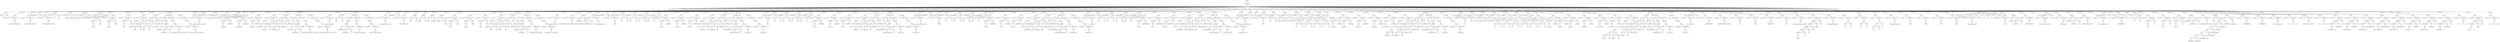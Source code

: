 digraph G {
node [shape=box];
node0 [label="program"];
node1 [label="listainstrucciones"];
node2 [label="funcdlc"];
node3 [label="func"];
node2 -> node3;
node4 [label="main"];
node2 -> node4;
node5 [label="("];
node2 -> node5;
node6 [label=")"];
node2 -> node6;
node7 [label="{"];
node2 -> node7;
node8 [label="listainstrucciones"];
node9 [label="variables"];
node10 [label="puntos"];
node9 -> node10;
node11 [label=":="];
node9 -> node11;
node12 [label="expr"];
node13 [label="0"];
node12 -> node13;
node9 -> node12;
node8 -> node9;
node2 -> node8;
node14 [label="listainstrucciones"];
node15 [label="instruccion"];
node16 [label="print"];
node17 [label="fmt.Println"];
node16 -> node17;
node18 [label="("];
node16 -> node18;
node19 [label="impresiones"];
node20 [label="expr"];
node21 [label="\"=== Archivo de prueba básico ===\""];
node20 -> node21;
node19 -> node20;
node16 -> node19;
node22 [label=")"];
node16 -> node22;
node15 -> node16;
node14 -> node15;
node2 -> node14;
node23 [label="listainstrucciones"];
node24 [label="instruccion"];
node25 [label="print"];
node26 [label="fmt.Println"];
node25 -> node26;
node27 [label="("];
node25 -> node27;
node28 [label="impresiones"];
node29 [label="expr"];
node30 [label="\"==== Declaración de variables ====\""];
node29 -> node30;
node28 -> node29;
node25 -> node28;
node31 [label=")"];
node25 -> node31;
node24 -> node25;
node23 -> node24;
node2 -> node23;
node32 [label="listainstrucciones"];
node33 [label="variables"];
node34 [label="puntosDeclaracion"];
node33 -> node34;
node35 [label=":="];
node33 -> node35;
node36 [label="expr"];
node37 [label="0"];
node36 -> node37;
node33 -> node36;
node32 -> node33;
node2 -> node32;
node38 [label="listainstrucciones"];
node39 [label="instruccion"];
node40 [label="print"];
node41 [label="fmt.Println"];
node40 -> node41;
node42 [label="("];
node40 -> node42;
node43 [label="impresiones"];
node44 [label="expr"];
node45 [label="\"Declaración explícita con tipo y valor\""];
node44 -> node45;
node43 -> node44;
node40 -> node43;
node46 [label=")"];
node40 -> node46;
node39 -> node40;
node38 -> node39;
node2 -> node38;
node47 [label="listainstrucciones"];
node48 [label="variables"];
node49 [label="var"];
node48 -> node49;
node50 [label="entero"];
node48 -> node50;
node51 [label="tipo"];
node52 [label="int"];
node51 -> node52;
node48 -> node51;
node53 [label="="];
node48 -> node53;
node54 [label="expr"];
node55 [label="42"];
node54 -> node55;
node48 -> node54;
node47 -> node48;
node2 -> node47;
node56 [label="listainstrucciones"];
node57 [label="variables"];
node58 [label="var"];
node57 -> node58;
node59 [label="decimal"];
node57 -> node59;
node60 [label="tipo"];
node61 [label="float64"];
node60 -> node61;
node57 -> node60;
node62 [label="="];
node57 -> node62;
node63 [label="expr"];
node64 [label="3.14159"];
node63 -> node64;
node57 -> node63;
node56 -> node57;
node2 -> node56;
node65 [label="listainstrucciones"];
node66 [label="variables"];
node67 [label="var"];
node66 -> node67;
node68 [label="texto"];
node66 -> node68;
node69 [label="tipo"];
node70 [label="string"];
node69 -> node70;
node66 -> node69;
node71 [label="="];
node66 -> node71;
node72 [label="expr"];
node73 [label="\"Hola, mundo!\""];
node72 -> node73;
node66 -> node72;
node65 -> node66;
node2 -> node65;
node74 [label="listainstrucciones"];
node75 [label="variables"];
node76 [label="var"];
node75 -> node76;
node77 [label="booleano"];
node75 -> node77;
node78 [label="tipo"];
node79 [label="bool"];
node78 -> node79;
node75 -> node78;
node80 [label="="];
node75 -> node80;
node81 [label="expr"];
node82 [label="true"];
node81 -> node82;
node75 -> node81;
node74 -> node75;
node2 -> node74;
node83 [label="listainstrucciones"];
node84 [label="instruccion"];
node85 [label="print"];
node86 [label="fmt.Println"];
node85 -> node86;
node87 [label="("];
node85 -> node87;
node88 [label="impresiones"];
node89 [label="impresiones"];
node90 [label="expr"];
node91 [label="\"entero:\""];
node90 -> node91;
node89 -> node90;
node88 -> node89;
node92 [label=","];
node88 -> node92;
node93 [label="expr"];
node94 [label="entero"];
node93 -> node94;
node88 -> node93;
node85 -> node88;
node95 [label=")"];
node85 -> node95;
node84 -> node85;
node83 -> node84;
node2 -> node83;
node96 [label="listainstrucciones"];
node97 [label="instruccion"];
node98 [label="print"];
node99 [label="fmt.Println"];
node98 -> node99;
node100 [label="("];
node98 -> node100;
node101 [label="impresiones"];
node102 [label="impresiones"];
node103 [label="expr"];
node104 [label="\"decimal:\""];
node103 -> node104;
node102 -> node103;
node101 -> node102;
node105 [label=","];
node101 -> node105;
node106 [label="expr"];
node107 [label="decimal"];
node106 -> node107;
node101 -> node106;
node98 -> node101;
node108 [label=")"];
node98 -> node108;
node97 -> node98;
node96 -> node97;
node2 -> node96;
node109 [label="listainstrucciones"];
node110 [label="instruccion"];
node111 [label="print"];
node112 [label="fmt.Println"];
node111 -> node112;
node113 [label="("];
node111 -> node113;
node114 [label="impresiones"];
node115 [label="impresiones"];
node116 [label="expr"];
node117 [label="\"texto:\""];
node116 -> node117;
node115 -> node116;
node114 -> node115;
node118 [label=","];
node114 -> node118;
node119 [label="expr"];
node120 [label="texto"];
node119 -> node120;
node114 -> node119;
node111 -> node114;
node121 [label=")"];
node111 -> node121;
node110 -> node111;
node109 -> node110;
node2 -> node109;
node122 [label="listainstrucciones"];
node123 [label="instruccion"];
node124 [label="print"];
node125 [label="fmt.Println"];
node124 -> node125;
node126 [label="("];
node124 -> node126;
node127 [label="impresiones"];
node128 [label="impresiones"];
node129 [label="expr"];
node130 [label="\"booleano:\""];
node129 -> node130;
node128 -> node129;
node127 -> node128;
node131 [label=","];
node127 -> node131;
node132 [label="expr"];
node133 [label="booleano"];
node132 -> node133;
node127 -> node132;
node124 -> node127;
node134 [label=")"];
node124 -> node134;
node123 -> node124;
node122 -> node123;
node2 -> node122;
node135 [label="listainstrucciones"];
node136 [label="instruccion"];
node137 [label="if"];
node136 -> node137;
node138 [label="expr"];
node139 [label="expr"];
node140 [label="expr"];
node141 [label="expr"];
node142 [label="expr"];
node143 [label="entero"];
node142 -> node143;
node141 -> node142;
node144 [label="=="];
node141 -> node144;
node145 [label="expr"];
node146 [label="42"];
node145 -> node146;
node141 -> node145;
node140 -> node141;
node147 [label="&&"];
node140 -> node147;
node148 [label="expr"];
node149 [label="expr"];
node150 [label="decimal"];
node149 -> node150;
node148 -> node149;
node151 [label=">"];
node148 -> node151;
node152 [label="expr"];
node153 [label="3.0"];
node152 -> node153;
node148 -> node152;
node140 -> node148;
node139 -> node140;
node154 [label="&&"];
node139 -> node154;
node155 [label="expr"];
node156 [label="expr"];
node157 [label="texto"];
node156 -> node157;
node155 -> node156;
node158 [label="=="];
node155 -> node158;
node159 [label="expr"];
node160 [label="\"Hola, mundo!\""];
node159 -> node160;
node155 -> node159;
node139 -> node155;
node138 -> node139;
node161 [label="&&"];
node138 -> node161;
node162 [label="expr"];
node163 [label="expr"];
node164 [label="booleano"];
node163 -> node164;
node162 -> node163;
node165 [label="=="];
node162 -> node165;
node166 [label="expr"];
node167 [label="true"];
node166 -> node167;
node162 -> node166;
node138 -> node162;
node136 -> node138;
node168 [label="instruccion"];
node169 [label="{"];
node168 -> node169;
node170 [label="listainstrucciones"];
node171 [label="instruccion"];
node172 [label="asignacion"];
node173 [label="expr"];
node174 [label="puntosDeclaracion"];
node173 -> node174;
node172 -> node173;
node175 [label="="];
node172 -> node175;
node176 [label="expr"];
node177 [label="expr"];
node178 [label="puntosDeclaracion"];
node177 -> node178;
node176 -> node177;
node179 [label="+"];
node176 -> node179;
node180 [label="expr"];
node181 [label="1"];
node180 -> node181;
node176 -> node180;
node172 -> node176;
node171 -> node172;
node170 -> node171;
node168 -> node170;
node182 [label="listainstrucciones"];
node183 [label="instruccion"];
node184 [label="print"];
node185 [label="fmt.Println"];
node184 -> node185;
node186 [label="("];
node184 -> node186;
node187 [label="impresiones"];
node188 [label="expr"];
node189 [label="\"OK Declaración explícita con tipo y valor: correcto\""];
node188 -> node189;
node187 -> node188;
node184 -> node187;
node190 [label=")"];
node184 -> node190;
node183 -> node184;
node182 -> node183;
node168 -> node182;
node191 [label="}"];
node168 -> node191;
node136 -> node168;
node192 [label="else"];
node136 -> node192;
node193 [label="instruccion"];
node194 [label="{"];
node193 -> node194;
node195 [label="listainstrucciones"];
node196 [label="instruccion"];
node197 [label="print"];
node198 [label="fmt.Println"];
node197 -> node198;
node199 [label="("];
node197 -> node199;
node200 [label="impresiones"];
node201 [label="expr"];
node202 [label="\"X Declaración explícita con tipo y valor: incorrecto\""];
node201 -> node202;
node200 -> node201;
node197 -> node200;
node203 [label=")"];
node197 -> node203;
node196 -> node197;
node195 -> node196;
node193 -> node195;
node204 [label="}"];
node193 -> node204;
node136 -> node193;
node135 -> node136;
node2 -> node135;
node205 [label="listainstrucciones"];
node206 [label="instruccion"];
node207 [label="print"];
node208 [label="fmt.Println"];
node207 -> node208;
node209 [label="("];
node207 -> node209;
node210 [label="impresiones"];
node211 [label="expr"];
node212 [label="\"\nDeclaración explícita con tipo y sin valor\""];
node211 -> node212;
node210 -> node211;
node207 -> node210;
node213 [label=")"];
node207 -> node213;
node206 -> node207;
node205 -> node206;
node2 -> node205;
node214 [label="listainstrucciones"];
node215 [label="variables"];
node216 [label="var"];
node215 -> node216;
node217 [label="enteroSinValor"];
node215 -> node217;
node218 [label="tipo"];
node219 [label="int"];
node218 -> node219;
node215 -> node218;
node214 -> node215;
node2 -> node214;
node220 [label="listainstrucciones"];
node221 [label="variables"];
node222 [label="var"];
node221 -> node222;
node223 [label="decimalSinValor"];
node221 -> node223;
node224 [label="tipo"];
node225 [label="float64"];
node224 -> node225;
node221 -> node224;
node220 -> node221;
node2 -> node220;
node226 [label="listainstrucciones"];
node227 [label="variables"];
node228 [label="var"];
node227 -> node228;
node229 [label="textoSinValor"];
node227 -> node229;
node230 [label="tipo"];
node231 [label="string"];
node230 -> node231;
node227 -> node230;
node226 -> node227;
node2 -> node226;
node232 [label="listainstrucciones"];
node233 [label="variables"];
node234 [label="var"];
node233 -> node234;
node235 [label="booleanoSinValor"];
node233 -> node235;
node236 [label="tipo"];
node237 [label="bool"];
node236 -> node237;
node233 -> node236;
node232 -> node233;
node2 -> node232;
node238 [label="listainstrucciones"];
node239 [label="instruccion"];
node240 [label="print"];
node241 [label="fmt.Println"];
node240 -> node241;
node242 [label="("];
node240 -> node242;
node243 [label="impresiones"];
node244 [label="impresiones"];
node245 [label="expr"];
node246 [label="\"enteroSinValor:\""];
node245 -> node246;
node244 -> node245;
node243 -> node244;
node247 [label=","];
node243 -> node247;
node248 [label="expr"];
node249 [label="enteroSinValor"];
node248 -> node249;
node243 -> node248;
node240 -> node243;
node250 [label=")"];
node240 -> node250;
node239 -> node240;
node238 -> node239;
node2 -> node238;
node251 [label="listainstrucciones"];
node252 [label="instruccion"];
node253 [label="print"];
node254 [label="fmt.Println"];
node253 -> node254;
node255 [label="("];
node253 -> node255;
node256 [label="impresiones"];
node257 [label="impresiones"];
node258 [label="expr"];
node259 [label="\"decimalSinValor:\""];
node258 -> node259;
node257 -> node258;
node256 -> node257;
node260 [label=","];
node256 -> node260;
node261 [label="expr"];
node262 [label="decimalSinValor"];
node261 -> node262;
node256 -> node261;
node253 -> node256;
node263 [label=")"];
node253 -> node263;
node252 -> node253;
node251 -> node252;
node2 -> node251;
node264 [label="listainstrucciones"];
node265 [label="instruccion"];
node266 [label="print"];
node267 [label="fmt.Println"];
node266 -> node267;
node268 [label="("];
node266 -> node268;
node269 [label="impresiones"];
node270 [label="impresiones"];
node271 [label="expr"];
node272 [label="\"textoSinValor:\""];
node271 -> node272;
node270 -> node271;
node269 -> node270;
node273 [label=","];
node269 -> node273;
node274 [label="expr"];
node275 [label="textoSinValor"];
node274 -> node275;
node269 -> node274;
node266 -> node269;
node276 [label=")"];
node266 -> node276;
node265 -> node266;
node264 -> node265;
node2 -> node264;
node277 [label="listainstrucciones"];
node278 [label="instruccion"];
node279 [label="print"];
node280 [label="fmt.Println"];
node279 -> node280;
node281 [label="("];
node279 -> node281;
node282 [label="impresiones"];
node283 [label="impresiones"];
node284 [label="expr"];
node285 [label="\"booleanoSinValor:\""];
node284 -> node285;
node283 -> node284;
node282 -> node283;
node286 [label=","];
node282 -> node286;
node287 [label="expr"];
node288 [label="booleanoSinValor"];
node287 -> node288;
node282 -> node287;
node279 -> node282;
node289 [label=")"];
node279 -> node289;
node278 -> node279;
node277 -> node278;
node2 -> node277;
node290 [label="listainstrucciones"];
node291 [label="instruccion"];
node292 [label="if"];
node291 -> node292;
node293 [label="expr"];
node294 [label="expr"];
node295 [label="expr"];
node296 [label="expr"];
node297 [label="expr"];
node298 [label="enteroSinValor"];
node297 -> node298;
node296 -> node297;
node299 [label="=="];
node296 -> node299;
node300 [label="expr"];
node301 [label="0"];
node300 -> node301;
node296 -> node300;
node295 -> node296;
node302 [label="&&"];
node295 -> node302;
node303 [label="expr"];
node304 [label="expr"];
node305 [label="decimalSinValor"];
node304 -> node305;
node303 -> node304;
node306 [label="=="];
node303 -> node306;
node307 [label="expr"];
node308 [label="0.0"];
node307 -> node308;
node303 -> node307;
node295 -> node303;
node294 -> node295;
node309 [label="&&"];
node294 -> node309;
node310 [label="expr"];
node311 [label="expr"];
node312 [label="textoSinValor"];
node311 -> node312;
node310 -> node311;
node313 [label="=="];
node310 -> node313;
node314 [label="expr"];
node315 [label="\"\""];
node314 -> node315;
node310 -> node314;
node294 -> node310;
node293 -> node294;
node316 [label="&&"];
node293 -> node316;
node317 [label="expr"];
node318 [label="expr"];
node319 [label="booleanoSinValor"];
node318 -> node319;
node317 -> node318;
node320 [label="=="];
node317 -> node320;
node321 [label="expr"];
node322 [label="false"];
node321 -> node322;
node317 -> node321;
node293 -> node317;
node291 -> node293;
node323 [label="instruccion"];
node324 [label="{"];
node323 -> node324;
node325 [label="listainstrucciones"];
node326 [label="instruccion"];
node327 [label="asignacion"];
node328 [label="expr"];
node329 [label="puntosDeclaracion"];
node328 -> node329;
node327 -> node328;
node330 [label="="];
node327 -> node330;
node331 [label="expr"];
node332 [label="expr"];
node333 [label="puntosDeclaracion"];
node332 -> node333;
node331 -> node332;
node334 [label="+"];
node331 -> node334;
node335 [label="expr"];
node336 [label="1"];
node335 -> node336;
node331 -> node335;
node327 -> node331;
node326 -> node327;
node325 -> node326;
node323 -> node325;
node337 [label="listainstrucciones"];
node338 [label="instruccion"];
node339 [label="print"];
node340 [label="fmt.Println"];
node339 -> node340;
node341 [label="("];
node339 -> node341;
node342 [label="impresiones"];
node343 [label="expr"];
node344 [label="\"OK Declaración explícita con tipo y sin valor: correcto\""];
node343 -> node344;
node342 -> node343;
node339 -> node342;
node345 [label=")"];
node339 -> node345;
node338 -> node339;
node337 -> node338;
node323 -> node337;
node346 [label="}"];
node323 -> node346;
node291 -> node323;
node347 [label="else"];
node291 -> node347;
node348 [label="instruccion"];
node349 [label="{"];
node348 -> node349;
node350 [label="listainstrucciones"];
node351 [label="instruccion"];
node352 [label="print"];
node353 [label="fmt.Println"];
node352 -> node353;
node354 [label="("];
node352 -> node354;
node355 [label="impresiones"];
node356 [label="expr"];
node357 [label="\"X Declaración explícita con tipo y sin valor: incorrecto\""];
node356 -> node357;
node355 -> node356;
node352 -> node355;
node358 [label=")"];
node352 -> node358;
node351 -> node352;
node350 -> node351;
node348 -> node350;
node359 [label="}"];
node348 -> node359;
node291 -> node348;
node290 -> node291;
node2 -> node290;
node360 [label="listainstrucciones"];
node361 [label="instruccion"];
node362 [label="print"];
node363 [label="fmt.Println"];
node362 -> node363;
node364 [label="("];
node362 -> node364;
node365 [label="impresiones"];
node366 [label="expr"];
node367 [label="\"\nErrores de redeclaración\""];
node366 -> node367;
node365 -> node366;
node362 -> node365;
node368 [label=")"];
node362 -> node368;
node361 -> node362;
node360 -> node361;
node2 -> node360;
node369 [label="listainstrucciones"];
node370 [label="instruccion"];
node371 [label="if"];
node370 -> node371;
node372 [label="expr"];
node373 [label="expr"];
node374 [label="entero"];
node373 -> node374;
node372 -> node373;
node375 [label="=="];
node372 -> node375;
node376 [label="expr"];
node377 [label="100"];
node376 -> node377;
node372 -> node376;
node370 -> node372;
node378 [label="instruccion"];
node379 [label="{"];
node378 -> node379;
node380 [label="listainstrucciones"];
node381 [label="instruccion"];
node382 [label="asignacion"];
node383 [label="expr"];
node384 [label="puntosDeclaracion"];
node383 -> node384;
node382 -> node383;
node385 [label="="];
node382 -> node385;
node386 [label="expr"];
node387 [label="expr"];
node388 [label="puntosDeclaracion"];
node387 -> node388;
node386 -> node387;
node389 [label="-"];
node386 -> node389;
node390 [label="expr"];
node391 [label="1"];
node390 -> node391;
node386 -> node390;
node382 -> node386;
node381 -> node382;
node380 -> node381;
node378 -> node380;
node392 [label="listainstrucciones"];
node393 [label="instruccion"];
node394 [label="print"];
node395 [label="fmt.Println"];
node394 -> node395;
node396 [label="("];
node394 -> node396;
node397 [label="impresiones"];
node398 [label="expr"];
node399 [label="\"X Errores de redeclaración: incorrecto\""];
node398 -> node399;
node397 -> node398;
node394 -> node397;
node400 [label=")"];
node394 -> node400;
node393 -> node394;
node392 -> node393;
node378 -> node392;
node401 [label="}"];
node378 -> node401;
node370 -> node378;
node402 [label="else"];
node370 -> node402;
node403 [label="instruccion"];
node404 [label="{"];
node403 -> node404;
node405 [label="listainstrucciones"];
node406 [label="instruccion"];
node407 [label="print"];
node408 [label="fmt.Println"];
node407 -> node408;
node409 [label="("];
node407 -> node409;
node410 [label="impresiones"];
node411 [label="expr"];
node412 [label="\"OK Errores de redeclaración: correcto\""];
node411 -> node412;
node410 -> node411;
node407 -> node410;
node413 [label=")"];
node407 -> node413;
node406 -> node407;
node405 -> node406;
node403 -> node405;
node414 [label="}"];
node403 -> node414;
node370 -> node403;
node369 -> node370;
node2 -> node369;
node415 [label="listainstrucciones"];
node416 [label="instruccion"];
node417 [label="print"];
node418 [label="fmt.Println"];
node417 -> node418;
node419 [label="("];
node417 -> node419;
node420 [label="impresiones"];
node421 [label="expr"];
node422 [label="\"\n==== Asignación de variables ====\""];
node421 -> node422;
node420 -> node421;
node417 -> node420;
node423 [label=")"];
node417 -> node423;
node416 -> node417;
node415 -> node416;
node2 -> node415;
node424 [label="listainstrucciones"];
node425 [label="variables"];
node426 [label="puntosAsignacion"];
node425 -> node426;
node427 [label=":="];
node425 -> node427;
node428 [label="expr"];
node429 [label="0"];
node428 -> node429;
node425 -> node428;
node424 -> node425;
node2 -> node424;
node430 [label="listainstrucciones"];
node431 [label="instruccion"];
node432 [label="print"];
node433 [label="fmt.Println"];
node432 -> node433;
node434 [label="("];
node432 -> node434;
node435 [label="impresiones"];
node436 [label="expr"];
node437 [label="\"Asignación con tipo correcto\""];
node436 -> node437;
node435 -> node436;
node432 -> node435;
node438 [label=")"];
node432 -> node438;
node431 -> node432;
node430 -> node431;
node2 -> node430;
node439 [label="listainstrucciones"];
node440 [label="instruccion"];
node441 [label="asignacion"];
node442 [label="expr"];
node443 [label="entero"];
node442 -> node443;
node441 -> node442;
node444 [label="="];
node441 -> node444;
node445 [label="expr"];
node446 [label="99"];
node445 -> node446;
node441 -> node445;
node440 -> node441;
node439 -> node440;
node2 -> node439;
node447 [label="listainstrucciones"];
node448 [label="instruccion"];
node449 [label="asignacion"];
node450 [label="expr"];
node451 [label="decimal"];
node450 -> node451;
node449 -> node450;
node452 [label="="];
node449 -> node452;
node453 [label="expr"];
node454 [label="9.9"];
node453 -> node454;
node449 -> node453;
node448 -> node449;
node447 -> node448;
node2 -> node447;
node455 [label="listainstrucciones"];
node456 [label="instruccion"];
node457 [label="asignacion"];
node458 [label="expr"];
node459 [label="texto"];
node458 -> node459;
node457 -> node458;
node460 [label="="];
node457 -> node460;
node461 [label="expr"];
node462 [label="\"Texto modificado\""];
node461 -> node462;
node457 -> node461;
node456 -> node457;
node455 -> node456;
node2 -> node455;
node463 [label="listainstrucciones"];
node464 [label="instruccion"];
node465 [label="asignacion"];
node466 [label="expr"];
node467 [label="booleano"];
node466 -> node467;
node465 -> node466;
node468 [label="="];
node465 -> node468;
node469 [label="expr"];
node470 [label="!"];
node469 -> node470;
node471 [label="expr"];
node472 [label="booleano"];
node471 -> node472;
node469 -> node471;
node465 -> node469;
node464 -> node465;
node463 -> node464;
node2 -> node463;
node473 [label="listainstrucciones"];
node474 [label="instruccion"];
node475 [label="print"];
node476 [label="fmt.Println"];
node475 -> node476;
node477 [label="("];
node475 -> node477;
node478 [label="impresiones"];
node479 [label="impresiones"];
node480 [label="expr"];
node481 [label="\"entero:\""];
node480 -> node481;
node479 -> node480;
node478 -> node479;
node482 [label=","];
node478 -> node482;
node483 [label="expr"];
node484 [label="entero"];
node483 -> node484;
node478 -> node483;
node475 -> node478;
node485 [label=")"];
node475 -> node485;
node474 -> node475;
node473 -> node474;
node2 -> node473;
node486 [label="listainstrucciones"];
node487 [label="instruccion"];
node488 [label="print"];
node489 [label="fmt.Println"];
node488 -> node489;
node490 [label="("];
node488 -> node490;
node491 [label="impresiones"];
node492 [label="impresiones"];
node493 [label="expr"];
node494 [label="\"decimal:\""];
node493 -> node494;
node492 -> node493;
node491 -> node492;
node495 [label=","];
node491 -> node495;
node496 [label="expr"];
node497 [label="decimal"];
node496 -> node497;
node491 -> node496;
node488 -> node491;
node498 [label=")"];
node488 -> node498;
node487 -> node488;
node486 -> node487;
node2 -> node486;
node499 [label="listainstrucciones"];
node500 [label="instruccion"];
node501 [label="print"];
node502 [label="fmt.Println"];
node501 -> node502;
node503 [label="("];
node501 -> node503;
node504 [label="impresiones"];
node505 [label="impresiones"];
node506 [label="expr"];
node507 [label="\"texto:\""];
node506 -> node507;
node505 -> node506;
node504 -> node505;
node508 [label=","];
node504 -> node508;
node509 [label="expr"];
node510 [label="texto"];
node509 -> node510;
node504 -> node509;
node501 -> node504;
node511 [label=")"];
node501 -> node511;
node500 -> node501;
node499 -> node500;
node2 -> node499;
node512 [label="listainstrucciones"];
node513 [label="instruccion"];
node514 [label="print"];
node515 [label="fmt.Println"];
node514 -> node515;
node516 [label="("];
node514 -> node516;
node517 [label="impresiones"];
node518 [label="impresiones"];
node519 [label="expr"];
node520 [label="\"booleano:\""];
node519 -> node520;
node518 -> node519;
node517 -> node518;
node521 [label=","];
node517 -> node521;
node522 [label="expr"];
node523 [label="booleano"];
node522 -> node523;
node517 -> node522;
node514 -> node517;
node524 [label=")"];
node514 -> node524;
node513 -> node514;
node512 -> node513;
node2 -> node512;
node525 [label="listainstrucciones"];
node526 [label="instruccion"];
node527 [label="if"];
node526 -> node527;
node528 [label="expr"];
node529 [label="expr"];
node530 [label="expr"];
node531 [label="expr"];
node532 [label="expr"];
node533 [label="entero"];
node532 -> node533;
node531 -> node532;
node534 [label="=="];
node531 -> node534;
node535 [label="expr"];
node536 [label="99"];
node535 -> node536;
node531 -> node535;
node530 -> node531;
node537 [label="&&"];
node530 -> node537;
node538 [label="expr"];
node539 [label="expr"];
node540 [label="decimal"];
node539 -> node540;
node538 -> node539;
node541 [label="=="];
node538 -> node541;
node542 [label="expr"];
node543 [label="9.9"];
node542 -> node543;
node538 -> node542;
node530 -> node538;
node529 -> node530;
node544 [label="&&"];
node529 -> node544;
node545 [label="expr"];
node546 [label="expr"];
node547 [label="texto"];
node546 -> node547;
node545 -> node546;
node548 [label="=="];
node545 -> node548;
node549 [label="expr"];
node550 [label="\"Texto modificado\""];
node549 -> node550;
node545 -> node549;
node529 -> node545;
node528 -> node529;
node551 [label="&&"];
node528 -> node551;
node552 [label="expr"];
node553 [label="expr"];
node554 [label="booleano"];
node553 -> node554;
node552 -> node553;
node555 [label="=="];
node552 -> node555;
node556 [label="expr"];
node557 [label="false"];
node556 -> node557;
node552 -> node556;
node528 -> node552;
node526 -> node528;
node558 [label="instruccion"];
node559 [label="{"];
node558 -> node559;
node560 [label="listainstrucciones"];
node561 [label="instruccion"];
node562 [label="asignacion"];
node563 [label="expr"];
node564 [label="puntosAsignacion"];
node563 -> node564;
node562 -> node563;
node565 [label="="];
node562 -> node565;
node566 [label="expr"];
node567 [label="expr"];
node568 [label="puntosAsignacion"];
node567 -> node568;
node566 -> node567;
node569 [label="+"];
node566 -> node569;
node570 [label="expr"];
node571 [label="1"];
node570 -> node571;
node566 -> node570;
node562 -> node566;
node561 -> node562;
node560 -> node561;
node558 -> node560;
node572 [label="listainstrucciones"];
node573 [label="instruccion"];
node574 [label="print"];
node575 [label="fmt.Println"];
node574 -> node575;
node576 [label="("];
node574 -> node576;
node577 [label="impresiones"];
node578 [label="expr"];
node579 [label="\"OK Asignación con tipo correcto: correcto\""];
node578 -> node579;
node577 -> node578;
node574 -> node577;
node580 [label=")"];
node574 -> node580;
node573 -> node574;
node572 -> node573;
node558 -> node572;
node581 [label="}"];
node558 -> node581;
node526 -> node558;
node582 [label="else"];
node526 -> node582;
node583 [label="instruccion"];
node584 [label="{"];
node583 -> node584;
node585 [label="listainstrucciones"];
node586 [label="instruccion"];
node587 [label="print"];
node588 [label="fmt.Println"];
node587 -> node588;
node589 [label="("];
node587 -> node589;
node590 [label="impresiones"];
node591 [label="expr"];
node592 [label="\"X Asignación con tipo correcto: incorrecto\""];
node591 -> node592;
node590 -> node591;
node587 -> node590;
node593 [label=")"];
node587 -> node593;
node586 -> node587;
node585 -> node586;
node583 -> node585;
node594 [label="}"];
node583 -> node594;
node526 -> node583;
node525 -> node526;
node2 -> node525;
node595 [label="listainstrucciones"];
node596 [label="instruccion"];
node597 [label="print"];
node598 [label="fmt.Println"];
node597 -> node598;
node599 [label="("];
node597 -> node599;
node600 [label="impresiones"];
node601 [label="expr"];
node602 [label="\"\nAsignación con tipo incorrecto\""];
node601 -> node602;
node600 -> node601;
node597 -> node600;
node603 [label=")"];
node597 -> node603;
node596 -> node597;
node595 -> node596;
node2 -> node595;
node604 [label="listainstrucciones"];
node605 [label="instruccion"];
node606 [label="print"];
node607 [label="fmt.Println"];
node606 -> node607;
node608 [label="("];
node606 -> node608;
node609 [label="impresiones"];
node610 [label="expr"];
node611 [label="\"OK Asignación con tipo incorrecto: Se detectaron errores de tipo correctamente\""];
node610 -> node611;
node609 -> node610;
node606 -> node609;
node612 [label=")"];
node606 -> node612;
node605 -> node606;
node604 -> node605;
node2 -> node604;
node613 [label="listainstrucciones"];
node614 [label="instruccion"];
node615 [label="asignacion"];
node616 [label="expr"];
node617 [label="puntosAsignacion"];
node616 -> node617;
node615 -> node616;
node618 [label="="];
node615 -> node618;
node619 [label="expr"];
node620 [label="expr"];
node621 [label="puntosAsignacion"];
node620 -> node621;
node619 -> node620;
node622 [label="+"];
node619 -> node622;
node623 [label="expr"];
node624 [label="1"];
node623 -> node624;
node619 -> node623;
node615 -> node619;
node614 -> node615;
node613 -> node614;
node2 -> node613;
node625 [label="listainstrucciones"];
node626 [label="instruccion"];
node627 [label="print"];
node628 [label="fmt.Println"];
node627 -> node628;
node629 [label="("];
node627 -> node629;
node630 [label="impresiones"];
node631 [label="expr"];
node632 [label="\"\n==== Operaciones Aritméticas ====\""];
node631 -> node632;
node630 -> node631;
node627 -> node630;
node633 [label=")"];
node627 -> node633;
node626 -> node627;
node625 -> node626;
node2 -> node625;
node634 [label="listainstrucciones"];
node635 [label="variables"];
node636 [label="puntosOperacionesAritmeticas"];
node635 -> node636;
node637 [label=":="];
node635 -> node637;
node638 [label="expr"];
node639 [label="0"];
node638 -> node639;
node635 -> node638;
node634 -> node635;
node2 -> node634;
node640 [label="listainstrucciones"];
node641 [label="instruccion"];
node642 [label="print"];
node643 [label="fmt.Println"];
node642 -> node643;
node644 [label="("];
node642 -> node644;
node645 [label="impresiones"];
node646 [label="expr"];
node647 [label="\"Suma\""];
node646 -> node647;
node645 -> node646;
node642 -> node645;
node648 [label=")"];
node642 -> node648;
node641 -> node642;
node640 -> node641;
node2 -> node640;
node649 [label="listainstrucciones"];
node650 [label="variables"];
node651 [label="resultadoSuma1"];
node650 -> node651;
node652 [label=":="];
node650 -> node652;
node653 [label="expr"];
node654 [label="expr"];
node655 [label="10"];
node654 -> node655;
node653 -> node654;
node656 [label="+"];
node653 -> node656;
node657 [label="expr"];
node658 [label="5"];
node657 -> node658;
node653 -> node657;
node650 -> node653;
node649 -> node650;
node2 -> node649;
node659 [label="listainstrucciones"];
node660 [label="variables"];
node661 [label="resultadoSuma2"];
node660 -> node661;
node662 [label=":="];
node660 -> node662;
node663 [label="expr"];
node664 [label="expr"];
node665 [label="10.5"];
node664 -> node665;
node663 -> node664;
node666 [label="+"];
node663 -> node666;
node667 [label="expr"];
node668 [label="5.5"];
node667 -> node668;
node663 -> node667;
node660 -> node663;
node659 -> node660;
node2 -> node659;
node669 [label="listainstrucciones"];
node670 [label="variables"];
node671 [label="resultadoSuma3"];
node670 -> node671;
node672 [label=":="];
node670 -> node672;
node673 [label="expr"];
node674 [label="expr"];
node675 [label="10"];
node674 -> node675;
node673 -> node674;
node676 [label="+"];
node673 -> node676;
node677 [label="expr"];
node678 [label="5.5"];
node677 -> node678;
node673 -> node677;
node670 -> node673;
node669 -> node670;
node2 -> node669;
node679 [label="listainstrucciones"];
node680 [label="variables"];
node681 [label="resultadoSuma4"];
node680 -> node681;
node682 [label=":="];
node680 -> node682;
node683 [label="expr"];
node684 [label="expr"];
node685 [label="10.5"];
node684 -> node685;
node683 -> node684;
node686 [label="+"];
node683 -> node686;
node687 [label="expr"];
node688 [label="5"];
node687 -> node688;
node683 -> node687;
node680 -> node683;
node679 -> node680;
node2 -> node679;
node689 [label="listainstrucciones"];
node690 [label="instruccion"];
node691 [label="print"];
node692 [label="fmt.Println"];
node691 -> node692;
node693 [label="("];
node691 -> node693;
node694 [label="impresiones"];
node695 [label="impresiones"];
node696 [label="expr"];
node697 [label="\"10 + 5 =\""];
node696 -> node697;
node695 -> node696;
node694 -> node695;
node698 [label=","];
node694 -> node698;
node699 [label="expr"];
node700 [label="resultadoSuma1"];
node699 -> node700;
node694 -> node699;
node691 -> node694;
node701 [label=")"];
node691 -> node701;
node690 -> node691;
node689 -> node690;
node2 -> node689;
node702 [label="listainstrucciones"];
node703 [label="instruccion"];
node704 [label="print"];
node705 [label="fmt.Println"];
node704 -> node705;
node706 [label="("];
node704 -> node706;
node707 [label="impresiones"];
node708 [label="impresiones"];
node709 [label="expr"];
node710 [label="\"10.5 + 5.5 =\""];
node709 -> node710;
node708 -> node709;
node707 -> node708;
node711 [label=","];
node707 -> node711;
node712 [label="expr"];
node713 [label="resultadoSuma2"];
node712 -> node713;
node707 -> node712;
node704 -> node707;
node714 [label=")"];
node704 -> node714;
node703 -> node704;
node702 -> node703;
node2 -> node702;
node715 [label="listainstrucciones"];
node716 [label="instruccion"];
node717 [label="print"];
node718 [label="fmt.Println"];
node717 -> node718;
node719 [label="("];
node717 -> node719;
node720 [label="impresiones"];
node721 [label="impresiones"];
node722 [label="expr"];
node723 [label="\"10 + 5.5 =\""];
node722 -> node723;
node721 -> node722;
node720 -> node721;
node724 [label=","];
node720 -> node724;
node725 [label="expr"];
node726 [label="resultadoSuma3"];
node725 -> node726;
node720 -> node725;
node717 -> node720;
node727 [label=")"];
node717 -> node727;
node716 -> node717;
node715 -> node716;
node2 -> node715;
node728 [label="listainstrucciones"];
node729 [label="instruccion"];
node730 [label="print"];
node731 [label="fmt.Println"];
node730 -> node731;
node732 [label="("];
node730 -> node732;
node733 [label="impresiones"];
node734 [label="impresiones"];
node735 [label="expr"];
node736 [label="\"10.5 + 5 =\""];
node735 -> node736;
node734 -> node735;
node733 -> node734;
node737 [label=","];
node733 -> node737;
node738 [label="expr"];
node739 [label="resultadoSuma4"];
node738 -> node739;
node733 -> node738;
node730 -> node733;
node740 [label=")"];
node730 -> node740;
node729 -> node730;
node728 -> node729;
node2 -> node728;
node741 [label="listainstrucciones"];
node742 [label="instruccion"];
node743 [label="if"];
node742 -> node743;
node744 [label="expr"];
node745 [label="expr"];
node746 [label="expr"];
node747 [label="expr"];
node748 [label="expr"];
node749 [label="resultadoSuma1"];
node748 -> node749;
node747 -> node748;
node750 [label="=="];
node747 -> node750;
node751 [label="expr"];
node752 [label="15"];
node751 -> node752;
node747 -> node751;
node746 -> node747;
node753 [label="&&"];
node746 -> node753;
node754 [label="expr"];
node755 [label="expr"];
node756 [label="resultadoSuma2"];
node755 -> node756;
node754 -> node755;
node757 [label="=="];
node754 -> node757;
node758 [label="expr"];
node759 [label="16.0"];
node758 -> node759;
node754 -> node758;
node746 -> node754;
node745 -> node746;
node760 [label="&&"];
node745 -> node760;
node761 [label="expr"];
node762 [label="expr"];
node763 [label="resultadoSuma3"];
node762 -> node763;
node761 -> node762;
node764 [label="=="];
node761 -> node764;
node765 [label="expr"];
node766 [label="15.5"];
node765 -> node766;
node761 -> node765;
node745 -> node761;
node744 -> node745;
node767 [label="&&"];
node744 -> node767;
node768 [label="expr"];
node769 [label="expr"];
node770 [label="resultadoSuma4"];
node769 -> node770;
node768 -> node769;
node771 [label="=="];
node768 -> node771;
node772 [label="expr"];
node773 [label="15.5"];
node772 -> node773;
node768 -> node772;
node744 -> node768;
node742 -> node744;
node774 [label="instruccion"];
node775 [label="{"];
node774 -> node775;
node776 [label="listainstrucciones"];
node777 [label="instruccion"];
node778 [label="asignacion"];
node779 [label="expr"];
node780 [label="puntosOperacionesAritmeticas"];
node779 -> node780;
node778 -> node779;
node781 [label="="];
node778 -> node781;
node782 [label="expr"];
node783 [label="expr"];
node784 [label="puntosOperacionesAritmeticas"];
node783 -> node784;
node782 -> node783;
node785 [label="+"];
node782 -> node785;
node786 [label="expr"];
node787 [label="1"];
node786 -> node787;
node782 -> node786;
node778 -> node782;
node777 -> node778;
node776 -> node777;
node774 -> node776;
node788 [label="listainstrucciones"];
node789 [label="instruccion"];
node790 [label="print"];
node791 [label="fmt.Println"];
node790 -> node791;
node792 [label="("];
node790 -> node792;
node793 [label="impresiones"];
node794 [label="expr"];
node795 [label="\"OK Suma: correcto\""];
node794 -> node795;
node793 -> node794;
node790 -> node793;
node796 [label=")"];
node790 -> node796;
node789 -> node790;
node788 -> node789;
node774 -> node788;
node797 [label="}"];
node774 -> node797;
node742 -> node774;
node798 [label="else"];
node742 -> node798;
node799 [label="instruccion"];
node800 [label="{"];
node799 -> node800;
node801 [label="listainstrucciones"];
node802 [label="instruccion"];
node803 [label="print"];
node804 [label="fmt.Println"];
node803 -> node804;
node805 [label="("];
node803 -> node805;
node806 [label="impresiones"];
node807 [label="expr"];
node808 [label="\"X Suma: incorrecto\""];
node807 -> node808;
node806 -> node807;
node803 -> node806;
node809 [label=")"];
node803 -> node809;
node802 -> node803;
node801 -> node802;
node799 -> node801;
node810 [label="}"];
node799 -> node810;
node742 -> node799;
node741 -> node742;
node2 -> node741;
node811 [label="listainstrucciones"];
node812 [label="instruccion"];
node813 [label="print"];
node814 [label="fmt.Println"];
node813 -> node814;
node815 [label="("];
node813 -> node815;
node816 [label="impresiones"];
node817 [label="expr"];
node818 [label="\"\nResta\""];
node817 -> node818;
node816 -> node817;
node813 -> node816;
node819 [label=")"];
node813 -> node819;
node812 -> node813;
node811 -> node812;
node2 -> node811;
node820 [label="listainstrucciones"];
node821 [label="variables"];
node822 [label="resultadoResta1"];
node821 -> node822;
node823 [label=":="];
node821 -> node823;
node824 [label="expr"];
node825 [label="expr"];
node826 [label="10"];
node825 -> node826;
node824 -> node825;
node827 [label="-"];
node824 -> node827;
node828 [label="expr"];
node829 [label="5"];
node828 -> node829;
node824 -> node828;
node821 -> node824;
node820 -> node821;
node2 -> node820;
node830 [label="listainstrucciones"];
node831 [label="variables"];
node832 [label="resultadoResta2"];
node831 -> node832;
node833 [label=":="];
node831 -> node833;
node834 [label="expr"];
node835 [label="expr"];
node836 [label="10.5"];
node835 -> node836;
node834 -> node835;
node837 [label="-"];
node834 -> node837;
node838 [label="expr"];
node839 [label="5.5"];
node838 -> node839;
node834 -> node838;
node831 -> node834;
node830 -> node831;
node2 -> node830;
node840 [label="listainstrucciones"];
node841 [label="variables"];
node842 [label="resultadoResta3"];
node841 -> node842;
node843 [label=":="];
node841 -> node843;
node844 [label="expr"];
node845 [label="expr"];
node846 [label="10"];
node845 -> node846;
node844 -> node845;
node847 [label="-"];
node844 -> node847;
node848 [label="expr"];
node849 [label="5.5"];
node848 -> node849;
node844 -> node848;
node841 -> node844;
node840 -> node841;
node2 -> node840;
node850 [label="listainstrucciones"];
node851 [label="variables"];
node852 [label="resultadoResta4"];
node851 -> node852;
node853 [label=":="];
node851 -> node853;
node854 [label="expr"];
node855 [label="expr"];
node856 [label="10.5"];
node855 -> node856;
node854 -> node855;
node857 [label="-"];
node854 -> node857;
node858 [label="expr"];
node859 [label="5"];
node858 -> node859;
node854 -> node858;
node851 -> node854;
node850 -> node851;
node2 -> node850;
node860 [label="listainstrucciones"];
node861 [label="instruccion"];
node862 [label="print"];
node863 [label="fmt.Println"];
node862 -> node863;
node864 [label="("];
node862 -> node864;
node865 [label="impresiones"];
node866 [label="impresiones"];
node867 [label="expr"];
node868 [label="\"10 - 5 =\""];
node867 -> node868;
node866 -> node867;
node865 -> node866;
node869 [label=","];
node865 -> node869;
node870 [label="expr"];
node871 [label="resultadoResta1"];
node870 -> node871;
node865 -> node870;
node862 -> node865;
node872 [label=")"];
node862 -> node872;
node861 -> node862;
node860 -> node861;
node2 -> node860;
node873 [label="listainstrucciones"];
node874 [label="instruccion"];
node875 [label="print"];
node876 [label="fmt.Println"];
node875 -> node876;
node877 [label="("];
node875 -> node877;
node878 [label="impresiones"];
node879 [label="impresiones"];
node880 [label="expr"];
node881 [label="\"10.5 - 5.5 =\""];
node880 -> node881;
node879 -> node880;
node878 -> node879;
node882 [label=","];
node878 -> node882;
node883 [label="expr"];
node884 [label="resultadoResta2"];
node883 -> node884;
node878 -> node883;
node875 -> node878;
node885 [label=")"];
node875 -> node885;
node874 -> node875;
node873 -> node874;
node2 -> node873;
node886 [label="listainstrucciones"];
node887 [label="instruccion"];
node888 [label="print"];
node889 [label="fmt.Println"];
node888 -> node889;
node890 [label="("];
node888 -> node890;
node891 [label="impresiones"];
node892 [label="impresiones"];
node893 [label="expr"];
node894 [label="\"10 - 5.5 =\""];
node893 -> node894;
node892 -> node893;
node891 -> node892;
node895 [label=","];
node891 -> node895;
node896 [label="expr"];
node897 [label="resultadoResta3"];
node896 -> node897;
node891 -> node896;
node888 -> node891;
node898 [label=")"];
node888 -> node898;
node887 -> node888;
node886 -> node887;
node2 -> node886;
node899 [label="listainstrucciones"];
node900 [label="instruccion"];
node901 [label="print"];
node902 [label="fmt.Println"];
node901 -> node902;
node903 [label="("];
node901 -> node903;
node904 [label="impresiones"];
node905 [label="impresiones"];
node906 [label="expr"];
node907 [label="\"10.5 - 5 =\""];
node906 -> node907;
node905 -> node906;
node904 -> node905;
node908 [label=","];
node904 -> node908;
node909 [label="expr"];
node910 [label="resultadoResta4"];
node909 -> node910;
node904 -> node909;
node901 -> node904;
node911 [label=")"];
node901 -> node911;
node900 -> node901;
node899 -> node900;
node2 -> node899;
node912 [label="listainstrucciones"];
node913 [label="instruccion"];
node914 [label="if"];
node913 -> node914;
node915 [label="expr"];
node916 [label="expr"];
node917 [label="expr"];
node918 [label="expr"];
node919 [label="expr"];
node920 [label="resultadoResta1"];
node919 -> node920;
node918 -> node919;
node921 [label="=="];
node918 -> node921;
node922 [label="expr"];
node923 [label="5"];
node922 -> node923;
node918 -> node922;
node917 -> node918;
node924 [label="&&"];
node917 -> node924;
node925 [label="expr"];
node926 [label="expr"];
node927 [label="resultadoResta2"];
node926 -> node927;
node925 -> node926;
node928 [label="=="];
node925 -> node928;
node929 [label="expr"];
node930 [label="5.0"];
node929 -> node930;
node925 -> node929;
node917 -> node925;
node916 -> node917;
node931 [label="&&"];
node916 -> node931;
node932 [label="expr"];
node933 [label="expr"];
node934 [label="resultadoResta3"];
node933 -> node934;
node932 -> node933;
node935 [label="=="];
node932 -> node935;
node936 [label="expr"];
node937 [label="4.5"];
node936 -> node937;
node932 -> node936;
node916 -> node932;
node915 -> node916;
node938 [label="&&"];
node915 -> node938;
node939 [label="expr"];
node940 [label="expr"];
node941 [label="resultadoResta4"];
node940 -> node941;
node939 -> node940;
node942 [label="=="];
node939 -> node942;
node943 [label="expr"];
node944 [label="5.5"];
node943 -> node944;
node939 -> node943;
node915 -> node939;
node913 -> node915;
node945 [label="instruccion"];
node946 [label="{"];
node945 -> node946;
node947 [label="listainstrucciones"];
node948 [label="instruccion"];
node949 [label="asignacion"];
node950 [label="expr"];
node951 [label="puntosOperacionesAritmeticas"];
node950 -> node951;
node949 -> node950;
node952 [label="="];
node949 -> node952;
node953 [label="expr"];
node954 [label="expr"];
node955 [label="puntosOperacionesAritmeticas"];
node954 -> node955;
node953 -> node954;
node956 [label="+"];
node953 -> node956;
node957 [label="expr"];
node958 [label="1"];
node957 -> node958;
node953 -> node957;
node949 -> node953;
node948 -> node949;
node947 -> node948;
node945 -> node947;
node959 [label="listainstrucciones"];
node960 [label="instruccion"];
node961 [label="print"];
node962 [label="fmt.Println"];
node961 -> node962;
node963 [label="("];
node961 -> node963;
node964 [label="impresiones"];
node965 [label="expr"];
node966 [label="\"OK Resta: correcto\""];
node965 -> node966;
node964 -> node965;
node961 -> node964;
node967 [label=")"];
node961 -> node967;
node960 -> node961;
node959 -> node960;
node945 -> node959;
node968 [label="}"];
node945 -> node968;
node913 -> node945;
node969 [label="else"];
node913 -> node969;
node970 [label="instruccion"];
node971 [label="{"];
node970 -> node971;
node972 [label="listainstrucciones"];
node973 [label="instruccion"];
node974 [label="print"];
node975 [label="fmt.Println"];
node974 -> node975;
node976 [label="("];
node974 -> node976;
node977 [label="impresiones"];
node978 [label="expr"];
node979 [label="\"X Resta: incorrecto\""];
node978 -> node979;
node977 -> node978;
node974 -> node977;
node980 [label=")"];
node974 -> node980;
node973 -> node974;
node972 -> node973;
node970 -> node972;
node981 [label="}"];
node970 -> node981;
node913 -> node970;
node912 -> node913;
node2 -> node912;
node982 [label="listainstrucciones"];
node983 [label="instruccion"];
node984 [label="print"];
node985 [label="fmt.Println"];
node984 -> node985;
node986 [label="("];
node984 -> node986;
node987 [label="impresiones"];
node988 [label="expr"];
node989 [label="\"\n==== Operaciones Relacionales ====\""];
node988 -> node989;
node987 -> node988;
node984 -> node987;
node990 [label=")"];
node984 -> node990;
node983 -> node984;
node982 -> node983;
node2 -> node982;
node991 [label="listainstrucciones"];
node992 [label="variables"];
node993 [label="puntosOperacionesRelacionales"];
node992 -> node993;
node994 [label=":="];
node992 -> node994;
node995 [label="expr"];
node996 [label="0"];
node995 -> node996;
node992 -> node995;
node991 -> node992;
node2 -> node991;
node997 [label="listainstrucciones"];
node998 [label="instruccion"];
node999 [label="print"];
node1000 [label="fmt.Println"];
node999 -> node1000;
node1001 [label="("];
node999 -> node1001;
node1002 [label="impresiones"];
node1003 [label="expr"];
node1004 [label="\"Igualdad\""];
node1003 -> node1004;
node1002 -> node1003;
node999 -> node1002;
node1005 [label=")"];
node999 -> node1005;
node998 -> node999;
node997 -> node998;
node2 -> node997;
node1006 [label="listainstrucciones"];
node1007 [label="variables"];
node1008 [label="resultadoIgualdad1"];
node1007 -> node1008;
node1009 [label=":="];
node1007 -> node1009;
node1010 [label="expr"];
node1011 [label="expr"];
node1012 [label="10"];
node1011 -> node1012;
node1010 -> node1011;
node1013 [label="=="];
node1010 -> node1013;
node1014 [label="expr"];
node1015 [label="10"];
node1014 -> node1015;
node1010 -> node1014;
node1007 -> node1010;
node1006 -> node1007;
node2 -> node1006;
node1016 [label="listainstrucciones"];
node1017 [label="variables"];
node1018 [label="resultadoIgualdad2"];
node1017 -> node1018;
node1019 [label=":="];
node1017 -> node1019;
node1020 [label="expr"];
node1021 [label="expr"];
node1022 [label="10"];
node1021 -> node1022;
node1020 -> node1021;
node1023 [label="=="];
node1020 -> node1023;
node1024 [label="expr"];
node1025 [label="5"];
node1024 -> node1025;
node1020 -> node1024;
node1017 -> node1020;
node1016 -> node1017;
node2 -> node1016;
node1026 [label="listainstrucciones"];
node1027 [label="variables"];
node1028 [label="resultadoIgualdad3"];
node1027 -> node1028;
node1029 [label=":="];
node1027 -> node1029;
node1030 [label="expr"];
node1031 [label="expr"];
node1032 [label="10.5"];
node1031 -> node1032;
node1030 -> node1031;
node1033 [label="=="];
node1030 -> node1033;
node1034 [label="expr"];
node1035 [label="10.5"];
node1034 -> node1035;
node1030 -> node1034;
node1027 -> node1030;
node1026 -> node1027;
node2 -> node1026;
node1036 [label="listainstrucciones"];
node1037 [label="variables"];
node1038 [label="resultadoIgualdad4"];
node1037 -> node1038;
node1039 [label=":="];
node1037 -> node1039;
node1040 [label="expr"];
node1041 [label="expr"];
node1042 [label="10.5"];
node1041 -> node1042;
node1040 -> node1041;
node1043 [label="=="];
node1040 -> node1043;
node1044 [label="expr"];
node1045 [label="5.5"];
node1044 -> node1045;
node1040 -> node1044;
node1037 -> node1040;
node1036 -> node1037;
node2 -> node1036;
node1046 [label="listainstrucciones"];
node1047 [label="instruccion"];
node1048 [label="print"];
node1049 [label="fmt.Println"];
node1048 -> node1049;
node1050 [label="("];
node1048 -> node1050;
node1051 [label="impresiones"];
node1052 [label="impresiones"];
node1053 [label="expr"];
node1054 [label="\"10 == 10:\""];
node1053 -> node1054;
node1052 -> node1053;
node1051 -> node1052;
node1055 [label=","];
node1051 -> node1055;
node1056 [label="expr"];
node1057 [label="resultadoIgualdad1"];
node1056 -> node1057;
node1051 -> node1056;
node1048 -> node1051;
node1058 [label=")"];
node1048 -> node1058;
node1047 -> node1048;
node1046 -> node1047;
node2 -> node1046;
node1059 [label="listainstrucciones"];
node1060 [label="instruccion"];
node1061 [label="print"];
node1062 [label="fmt.Println"];
node1061 -> node1062;
node1063 [label="("];
node1061 -> node1063;
node1064 [label="impresiones"];
node1065 [label="impresiones"];
node1066 [label="expr"];
node1067 [label="\"10 == 5:\""];
node1066 -> node1067;
node1065 -> node1066;
node1064 -> node1065;
node1068 [label=","];
node1064 -> node1068;
node1069 [label="expr"];
node1070 [label="resultadoIgualdad2"];
node1069 -> node1070;
node1064 -> node1069;
node1061 -> node1064;
node1071 [label=")"];
node1061 -> node1071;
node1060 -> node1061;
node1059 -> node1060;
node2 -> node1059;
node1072 [label="listainstrucciones"];
node1073 [label="instruccion"];
node1074 [label="print"];
node1075 [label="fmt.Println"];
node1074 -> node1075;
node1076 [label="("];
node1074 -> node1076;
node1077 [label="impresiones"];
node1078 [label="impresiones"];
node1079 [label="expr"];
node1080 [label="\"10.5 == 10.5:\""];
node1079 -> node1080;
node1078 -> node1079;
node1077 -> node1078;
node1081 [label=","];
node1077 -> node1081;
node1082 [label="expr"];
node1083 [label="resultadoIgualdad3"];
node1082 -> node1083;
node1077 -> node1082;
node1074 -> node1077;
node1084 [label=")"];
node1074 -> node1084;
node1073 -> node1074;
node1072 -> node1073;
node2 -> node1072;
node1085 [label="listainstrucciones"];
node1086 [label="instruccion"];
node1087 [label="print"];
node1088 [label="fmt.Println"];
node1087 -> node1088;
node1089 [label="("];
node1087 -> node1089;
node1090 [label="impresiones"];
node1091 [label="impresiones"];
node1092 [label="expr"];
node1093 [label="\"10.5 == 5.5:\""];
node1092 -> node1093;
node1091 -> node1092;
node1090 -> node1091;
node1094 [label=","];
node1090 -> node1094;
node1095 [label="expr"];
node1096 [label="resultadoIgualdad4"];
node1095 -> node1096;
node1090 -> node1095;
node1087 -> node1090;
node1097 [label=")"];
node1087 -> node1097;
node1086 -> node1087;
node1085 -> node1086;
node2 -> node1085;
node1098 [label="listainstrucciones"];
node1099 [label="instruccion"];
node1100 [label="if"];
node1099 -> node1100;
node1101 [label="expr"];
node1102 [label="expr"];
node1103 [label="expr"];
node1104 [label="expr"];
node1105 [label="expr"];
node1106 [label="resultadoIgualdad1"];
node1105 -> node1106;
node1104 -> node1105;
node1107 [label="=="];
node1104 -> node1107;
node1108 [label="expr"];
node1109 [label="true"];
node1108 -> node1109;
node1104 -> node1108;
node1103 -> node1104;
node1110 [label="&&"];
node1103 -> node1110;
node1111 [label="expr"];
node1112 [label="expr"];
node1113 [label="resultadoIgualdad2"];
node1112 -> node1113;
node1111 -> node1112;
node1114 [label="=="];
node1111 -> node1114;
node1115 [label="expr"];
node1116 [label="false"];
node1115 -> node1116;
node1111 -> node1115;
node1103 -> node1111;
node1102 -> node1103;
node1117 [label="&&"];
node1102 -> node1117;
node1118 [label="expr"];
node1119 [label="expr"];
node1120 [label="resultadoIgualdad3"];
node1119 -> node1120;
node1118 -> node1119;
node1121 [label="=="];
node1118 -> node1121;
node1122 [label="expr"];
node1123 [label="true"];
node1122 -> node1123;
node1118 -> node1122;
node1102 -> node1118;
node1101 -> node1102;
node1124 [label="&&"];
node1101 -> node1124;
node1125 [label="expr"];
node1126 [label="expr"];
node1127 [label="resultadoIgualdad4"];
node1126 -> node1127;
node1125 -> node1126;
node1128 [label="=="];
node1125 -> node1128;
node1129 [label="expr"];
node1130 [label="false"];
node1129 -> node1130;
node1125 -> node1129;
node1101 -> node1125;
node1099 -> node1101;
node1131 [label="instruccion"];
node1132 [label="{"];
node1131 -> node1132;
node1133 [label="listainstrucciones"];
node1134 [label="instruccion"];
node1135 [label="asignacion"];
node1136 [label="expr"];
node1137 [label="puntosOperacionesRelacionales"];
node1136 -> node1137;
node1135 -> node1136;
node1138 [label="="];
node1135 -> node1138;
node1139 [label="expr"];
node1140 [label="expr"];
node1141 [label="puntosOperacionesRelacionales"];
node1140 -> node1141;
node1139 -> node1140;
node1142 [label="+"];
node1139 -> node1142;
node1143 [label="expr"];
node1144 [label="1"];
node1143 -> node1144;
node1139 -> node1143;
node1135 -> node1139;
node1134 -> node1135;
node1133 -> node1134;
node1131 -> node1133;
node1145 [label="listainstrucciones"];
node1146 [label="instruccion"];
node1147 [label="print"];
node1148 [label="fmt.Println"];
node1147 -> node1148;
node1149 [label="("];
node1147 -> node1149;
node1150 [label="impresiones"];
node1151 [label="expr"];
node1152 [label="\"OK Igualdad: correcto\""];
node1151 -> node1152;
node1150 -> node1151;
node1147 -> node1150;
node1153 [label=")"];
node1147 -> node1153;
node1146 -> node1147;
node1145 -> node1146;
node1131 -> node1145;
node1154 [label="}"];
node1131 -> node1154;
node1099 -> node1131;
node1155 [label="else"];
node1099 -> node1155;
node1156 [label="instruccion"];
node1157 [label="{"];
node1156 -> node1157;
node1158 [label="listainstrucciones"];
node1159 [label="instruccion"];
node1160 [label="print"];
node1161 [label="fmt.Println"];
node1160 -> node1161;
node1162 [label="("];
node1160 -> node1162;
node1163 [label="impresiones"];
node1164 [label="expr"];
node1165 [label="\"X Igualdad: incorrecto\""];
node1164 -> node1165;
node1163 -> node1164;
node1160 -> node1163;
node1166 [label=")"];
node1160 -> node1166;
node1159 -> node1160;
node1158 -> node1159;
node1156 -> node1158;
node1167 [label="}"];
node1156 -> node1167;
node1099 -> node1156;
node1098 -> node1099;
node2 -> node1098;
node1168 [label="listainstrucciones"];
node1169 [label="instruccion"];
node1170 [label="print"];
node1171 [label="fmt.Println"];
node1170 -> node1171;
node1172 [label="("];
node1170 -> node1172;
node1173 [label="impresiones"];
node1174 [label="expr"];
node1175 [label="\"\nDesigualdad\""];
node1174 -> node1175;
node1173 -> node1174;
node1170 -> node1173;
node1176 [label=")"];
node1170 -> node1176;
node1169 -> node1170;
node1168 -> node1169;
node2 -> node1168;
node1177 [label="listainstrucciones"];
node1178 [label="variables"];
node1179 [label="resultadoDesigualdad1"];
node1178 -> node1179;
node1180 [label=":="];
node1178 -> node1180;
node1181 [label="expr"];
node1182 [label="expr"];
node1183 [label="10"];
node1182 -> node1183;
node1181 -> node1182;
node1184 [label="!="];
node1181 -> node1184;
node1185 [label="expr"];
node1186 [label="10"];
node1185 -> node1186;
node1181 -> node1185;
node1178 -> node1181;
node1177 -> node1178;
node2 -> node1177;
node1187 [label="listainstrucciones"];
node1188 [label="variables"];
node1189 [label="resultadoDesigualdad2"];
node1188 -> node1189;
node1190 [label=":="];
node1188 -> node1190;
node1191 [label="expr"];
node1192 [label="expr"];
node1193 [label="10"];
node1192 -> node1193;
node1191 -> node1192;
node1194 [label="!="];
node1191 -> node1194;
node1195 [label="expr"];
node1196 [label="5"];
node1195 -> node1196;
node1191 -> node1195;
node1188 -> node1191;
node1187 -> node1188;
node2 -> node1187;
node1197 [label="listainstrucciones"];
node1198 [label="variables"];
node1199 [label="resultadoDesigualdad3"];
node1198 -> node1199;
node1200 [label=":="];
node1198 -> node1200;
node1201 [label="expr"];
node1202 [label="expr"];
node1203 [label="10.5"];
node1202 -> node1203;
node1201 -> node1202;
node1204 [label="!="];
node1201 -> node1204;
node1205 [label="expr"];
node1206 [label="10.5"];
node1205 -> node1206;
node1201 -> node1205;
node1198 -> node1201;
node1197 -> node1198;
node2 -> node1197;
node1207 [label="listainstrucciones"];
node1208 [label="variables"];
node1209 [label="resultadoDesigualdad4"];
node1208 -> node1209;
node1210 [label=":="];
node1208 -> node1210;
node1211 [label="expr"];
node1212 [label="expr"];
node1213 [label="10.5"];
node1212 -> node1213;
node1211 -> node1212;
node1214 [label="!="];
node1211 -> node1214;
node1215 [label="expr"];
node1216 [label="5.5"];
node1215 -> node1216;
node1211 -> node1215;
node1208 -> node1211;
node1207 -> node1208;
node2 -> node1207;
node1217 [label="listainstrucciones"];
node1218 [label="instruccion"];
node1219 [label="print"];
node1220 [label="fmt.Println"];
node1219 -> node1220;
node1221 [label="("];
node1219 -> node1221;
node1222 [label="impresiones"];
node1223 [label="impresiones"];
node1224 [label="expr"];
node1225 [label="\"10 != 10:\""];
node1224 -> node1225;
node1223 -> node1224;
node1222 -> node1223;
node1226 [label=","];
node1222 -> node1226;
node1227 [label="expr"];
node1228 [label="resultadoDesigualdad1"];
node1227 -> node1228;
node1222 -> node1227;
node1219 -> node1222;
node1229 [label=")"];
node1219 -> node1229;
node1218 -> node1219;
node1217 -> node1218;
node2 -> node1217;
node1230 [label="listainstrucciones"];
node1231 [label="instruccion"];
node1232 [label="print"];
node1233 [label="fmt.Println"];
node1232 -> node1233;
node1234 [label="("];
node1232 -> node1234;
node1235 [label="impresiones"];
node1236 [label="impresiones"];
node1237 [label="expr"];
node1238 [label="\"10 != 5:\""];
node1237 -> node1238;
node1236 -> node1237;
node1235 -> node1236;
node1239 [label=","];
node1235 -> node1239;
node1240 [label="expr"];
node1241 [label="resultadoDesigualdad2"];
node1240 -> node1241;
node1235 -> node1240;
node1232 -> node1235;
node1242 [label=")"];
node1232 -> node1242;
node1231 -> node1232;
node1230 -> node1231;
node2 -> node1230;
node1243 [label="listainstrucciones"];
node1244 [label="instruccion"];
node1245 [label="print"];
node1246 [label="fmt.Println"];
node1245 -> node1246;
node1247 [label="("];
node1245 -> node1247;
node1248 [label="impresiones"];
node1249 [label="impresiones"];
node1250 [label="expr"];
node1251 [label="\"10.5 != 10.5:\""];
node1250 -> node1251;
node1249 -> node1250;
node1248 -> node1249;
node1252 [label=","];
node1248 -> node1252;
node1253 [label="expr"];
node1254 [label="resultadoDesigualdad3"];
node1253 -> node1254;
node1248 -> node1253;
node1245 -> node1248;
node1255 [label=")"];
node1245 -> node1255;
node1244 -> node1245;
node1243 -> node1244;
node2 -> node1243;
node1256 [label="listainstrucciones"];
node1257 [label="instruccion"];
node1258 [label="print"];
node1259 [label="fmt.Println"];
node1258 -> node1259;
node1260 [label="("];
node1258 -> node1260;
node1261 [label="impresiones"];
node1262 [label="impresiones"];
node1263 [label="expr"];
node1264 [label="\"10.5 != 5.5:\""];
node1263 -> node1264;
node1262 -> node1263;
node1261 -> node1262;
node1265 [label=","];
node1261 -> node1265;
node1266 [label="expr"];
node1267 [label="resultadoDesigualdad4"];
node1266 -> node1267;
node1261 -> node1266;
node1258 -> node1261;
node1268 [label=")"];
node1258 -> node1268;
node1257 -> node1258;
node1256 -> node1257;
node2 -> node1256;
node1269 [label="listainstrucciones"];
node1270 [label="instruccion"];
node1271 [label="if"];
node1270 -> node1271;
node1272 [label="expr"];
node1273 [label="expr"];
node1274 [label="expr"];
node1275 [label="expr"];
node1276 [label="expr"];
node1277 [label="resultadoDesigualdad1"];
node1276 -> node1277;
node1275 -> node1276;
node1278 [label="=="];
node1275 -> node1278;
node1279 [label="expr"];
node1280 [label="false"];
node1279 -> node1280;
node1275 -> node1279;
node1274 -> node1275;
node1281 [label="&&"];
node1274 -> node1281;
node1282 [label="expr"];
node1283 [label="expr"];
node1284 [label="resultadoDesigualdad2"];
node1283 -> node1284;
node1282 -> node1283;
node1285 [label="=="];
node1282 -> node1285;
node1286 [label="expr"];
node1287 [label="true"];
node1286 -> node1287;
node1282 -> node1286;
node1274 -> node1282;
node1273 -> node1274;
node1288 [label="&&"];
node1273 -> node1288;
node1289 [label="expr"];
node1290 [label="expr"];
node1291 [label="resultadoDesigualdad3"];
node1290 -> node1291;
node1289 -> node1290;
node1292 [label="=="];
node1289 -> node1292;
node1293 [label="expr"];
node1294 [label="false"];
node1293 -> node1294;
node1289 -> node1293;
node1273 -> node1289;
node1272 -> node1273;
node1295 [label="&&"];
node1272 -> node1295;
node1296 [label="expr"];
node1297 [label="expr"];
node1298 [label="resultadoDesigualdad4"];
node1297 -> node1298;
node1296 -> node1297;
node1299 [label="=="];
node1296 -> node1299;
node1300 [label="expr"];
node1301 [label="true"];
node1300 -> node1301;
node1296 -> node1300;
node1272 -> node1296;
node1270 -> node1272;
node1302 [label="instruccion"];
node1303 [label="{"];
node1302 -> node1303;
node1304 [label="listainstrucciones"];
node1305 [label="instruccion"];
node1306 [label="asignacion"];
node1307 [label="expr"];
node1308 [label="puntosOperacionesRelacionales"];
node1307 -> node1308;
node1306 -> node1307;
node1309 [label="="];
node1306 -> node1309;
node1310 [label="expr"];
node1311 [label="expr"];
node1312 [label="puntosOperacionesRelacionales"];
node1311 -> node1312;
node1310 -> node1311;
node1313 [label="+"];
node1310 -> node1313;
node1314 [label="expr"];
node1315 [label="1"];
node1314 -> node1315;
node1310 -> node1314;
node1306 -> node1310;
node1305 -> node1306;
node1304 -> node1305;
node1302 -> node1304;
node1316 [label="listainstrucciones"];
node1317 [label="instruccion"];
node1318 [label="print"];
node1319 [label="fmt.Println"];
node1318 -> node1319;
node1320 [label="("];
node1318 -> node1320;
node1321 [label="impresiones"];
node1322 [label="expr"];
node1323 [label="\"OK Desigualdad: correcto\""];
node1322 -> node1323;
node1321 -> node1322;
node1318 -> node1321;
node1324 [label=")"];
node1318 -> node1324;
node1317 -> node1318;
node1316 -> node1317;
node1302 -> node1316;
node1325 [label="}"];
node1302 -> node1325;
node1270 -> node1302;
node1326 [label="else"];
node1270 -> node1326;
node1327 [label="instruccion"];
node1328 [label="{"];
node1327 -> node1328;
node1329 [label="listainstrucciones"];
node1330 [label="instruccion"];
node1331 [label="print"];
node1332 [label="fmt.Println"];
node1331 -> node1332;
node1333 [label="("];
node1331 -> node1333;
node1334 [label="impresiones"];
node1335 [label="expr"];
node1336 [label="\"X Desigualdad: incorrecto\""];
node1335 -> node1336;
node1334 -> node1335;
node1331 -> node1334;
node1337 [label=")"];
node1331 -> node1337;
node1330 -> node1331;
node1329 -> node1330;
node1327 -> node1329;
node1338 [label="}"];
node1327 -> node1338;
node1270 -> node1327;
node1269 -> node1270;
node2 -> node1269;
node1339 [label="listainstrucciones"];
node1340 [label="instruccion"];
node1341 [label="print"];
node1342 [label="fmt.Println"];
node1341 -> node1342;
node1343 [label="("];
node1341 -> node1343;
node1344 [label="impresiones"];
node1345 [label="expr"];
node1346 [label="\"\n==== Operaciones Lógicas ====\""];
node1345 -> node1346;
node1344 -> node1345;
node1341 -> node1344;
node1347 [label=")"];
node1341 -> node1347;
node1340 -> node1341;
node1339 -> node1340;
node2 -> node1339;
node1348 [label="listainstrucciones"];
node1349 [label="variables"];
node1350 [label="puntosOperacionesLogicas"];
node1349 -> node1350;
node1351 [label=":="];
node1349 -> node1351;
node1352 [label="expr"];
node1353 [label="0"];
node1352 -> node1353;
node1349 -> node1352;
node1348 -> node1349;
node2 -> node1348;
node1354 [label="listainstrucciones"];
node1355 [label="instruccion"];
node1356 [label="print"];
node1357 [label="fmt.Println"];
node1356 -> node1357;
node1358 [label="("];
node1356 -> node1358;
node1359 [label="impresiones"];
node1360 [label="expr"];
node1361 [label="\"AND\""];
node1360 -> node1361;
node1359 -> node1360;
node1356 -> node1359;
node1362 [label=")"];
node1356 -> node1362;
node1355 -> node1356;
node1354 -> node1355;
node2 -> node1354;
node1363 [label="listainstrucciones"];
node1364 [label="variables"];
node1365 [label="resultadoAnd1"];
node1364 -> node1365;
node1366 [label=":="];
node1364 -> node1366;
node1367 [label="expr"];
node1368 [label="expr"];
node1369 [label="true"];
node1368 -> node1369;
node1367 -> node1368;
node1370 [label="&&"];
node1367 -> node1370;
node1371 [label="expr"];
node1372 [label="true"];
node1371 -> node1372;
node1367 -> node1371;
node1364 -> node1367;
node1363 -> node1364;
node2 -> node1363;
node1373 [label="listainstrucciones"];
node1374 [label="variables"];
node1375 [label="resultadoAnd2"];
node1374 -> node1375;
node1376 [label=":="];
node1374 -> node1376;
node1377 [label="expr"];
node1378 [label="expr"];
node1379 [label="true"];
node1378 -> node1379;
node1377 -> node1378;
node1380 [label="&&"];
node1377 -> node1380;
node1381 [label="expr"];
node1382 [label="false"];
node1381 -> node1382;
node1377 -> node1381;
node1374 -> node1377;
node1373 -> node1374;
node2 -> node1373;
node1383 [label="listainstrucciones"];
node1384 [label="variables"];
node1385 [label="resultadoAnd3"];
node1384 -> node1385;
node1386 [label=":="];
node1384 -> node1386;
node1387 [label="expr"];
node1388 [label="expr"];
node1389 [label="false"];
node1388 -> node1389;
node1387 -> node1388;
node1390 [label="&&"];
node1387 -> node1390;
node1391 [label="expr"];
node1392 [label="true"];
node1391 -> node1392;
node1387 -> node1391;
node1384 -> node1387;
node1383 -> node1384;
node2 -> node1383;
node1393 [label="listainstrucciones"];
node1394 [label="variables"];
node1395 [label="resultadoAnd4"];
node1394 -> node1395;
node1396 [label=":="];
node1394 -> node1396;
node1397 [label="expr"];
node1398 [label="expr"];
node1399 [label="false"];
node1398 -> node1399;
node1397 -> node1398;
node1400 [label="&&"];
node1397 -> node1400;
node1401 [label="expr"];
node1402 [label="false"];
node1401 -> node1402;
node1397 -> node1401;
node1394 -> node1397;
node1393 -> node1394;
node2 -> node1393;
node1403 [label="listainstrucciones"];
node1404 [label="variables"];
node1405 [label="resultadoAnd5"];
node1404 -> node1405;
node1406 [label=":="];
node1404 -> node1406;
node1407 [label="expr"];
node1408 [label="expr"];
node1409 [label="("];
node1408 -> node1409;
node1410 [label="expr"];
node1411 [label="expr"];
node1412 [label="10"];
node1411 -> node1412;
node1410 -> node1411;
node1413 [label="=="];
node1410 -> node1413;
node1414 [label="expr"];
node1415 [label="10"];
node1414 -> node1415;
node1410 -> node1414;
node1408 -> node1410;
node1416 [label=")"];
node1408 -> node1416;
node1407 -> node1408;
node1417 [label="&&"];
node1407 -> node1417;
node1418 [label="expr"];
node1419 [label="("];
node1418 -> node1419;
node1420 [label="expr"];
node1421 [label="expr"];
node1422 [label="5"];
node1421 -> node1422;
node1420 -> node1421;
node1423 [label="=="];
node1420 -> node1423;
node1424 [label="expr"];
node1425 [label="5"];
node1424 -> node1425;
node1420 -> node1424;
node1418 -> node1420;
node1426 [label=")"];
node1418 -> node1426;
node1407 -> node1418;
node1404 -> node1407;
node1403 -> node1404;
node2 -> node1403;
node1427 [label="listainstrucciones"];
node1428 [label="variables"];
node1429 [label="resultadoAnd6"];
node1428 -> node1429;
node1430 [label=":="];
node1428 -> node1430;
node1431 [label="expr"];
node1432 [label="expr"];
node1433 [label="("];
node1432 -> node1433;
node1434 [label="expr"];
node1435 [label="expr"];
node1436 [label="10"];
node1435 -> node1436;
node1434 -> node1435;
node1437 [label="=="];
node1434 -> node1437;
node1438 [label="expr"];
node1439 [label="10"];
node1438 -> node1439;
node1434 -> node1438;
node1432 -> node1434;
node1440 [label=")"];
node1432 -> node1440;
node1431 -> node1432;
node1441 [label="&&"];
node1431 -> node1441;
node1442 [label="expr"];
node1443 [label="("];
node1442 -> node1443;
node1444 [label="expr"];
node1445 [label="expr"];
node1446 [label="5"];
node1445 -> node1446;
node1444 -> node1445;
node1447 [label="=="];
node1444 -> node1447;
node1448 [label="expr"];
node1449 [label="6"];
node1448 -> node1449;
node1444 -> node1448;
node1442 -> node1444;
node1450 [label=")"];
node1442 -> node1450;
node1431 -> node1442;
node1428 -> node1431;
node1427 -> node1428;
node2 -> node1427;
node1451 [label="listainstrucciones"];
node1452 [label="instruccion"];
node1453 [label="print"];
node1454 [label="fmt.Println"];
node1453 -> node1454;
node1455 [label="("];
node1453 -> node1455;
node1456 [label="impresiones"];
node1457 [label="impresiones"];
node1458 [label="expr"];
node1459 [label="\"true && true:\""];
node1458 -> node1459;
node1457 -> node1458;
node1456 -> node1457;
node1460 [label=","];
node1456 -> node1460;
node1461 [label="expr"];
node1462 [label="resultadoAnd1"];
node1461 -> node1462;
node1456 -> node1461;
node1453 -> node1456;
node1463 [label=")"];
node1453 -> node1463;
node1452 -> node1453;
node1451 -> node1452;
node2 -> node1451;
node1464 [label="listainstrucciones"];
node1465 [label="instruccion"];
node1466 [label="print"];
node1467 [label="fmt.Println"];
node1466 -> node1467;
node1468 [label="("];
node1466 -> node1468;
node1469 [label="impresiones"];
node1470 [label="impresiones"];
node1471 [label="expr"];
node1472 [label="\"true && false:\""];
node1471 -> node1472;
node1470 -> node1471;
node1469 -> node1470;
node1473 [label=","];
node1469 -> node1473;
node1474 [label="expr"];
node1475 [label="resultadoAnd2"];
node1474 -> node1475;
node1469 -> node1474;
node1466 -> node1469;
node1476 [label=")"];
node1466 -> node1476;
node1465 -> node1466;
node1464 -> node1465;
node2 -> node1464;
node1477 [label="listainstrucciones"];
node1478 [label="instruccion"];
node1479 [label="print"];
node1480 [label="fmt.Println"];
node1479 -> node1480;
node1481 [label="("];
node1479 -> node1481;
node1482 [label="impresiones"];
node1483 [label="impresiones"];
node1484 [label="expr"];
node1485 [label="\"false && true:\""];
node1484 -> node1485;
node1483 -> node1484;
node1482 -> node1483;
node1486 [label=","];
node1482 -> node1486;
node1487 [label="expr"];
node1488 [label="resultadoAnd3"];
node1487 -> node1488;
node1482 -> node1487;
node1479 -> node1482;
node1489 [label=")"];
node1479 -> node1489;
node1478 -> node1479;
node1477 -> node1478;
node2 -> node1477;
node1490 [label="listainstrucciones"];
node1491 [label="instruccion"];
node1492 [label="print"];
node1493 [label="fmt.Println"];
node1492 -> node1493;
node1494 [label="("];
node1492 -> node1494;
node1495 [label="impresiones"];
node1496 [label="impresiones"];
node1497 [label="expr"];
node1498 [label="\"false && false:\""];
node1497 -> node1498;
node1496 -> node1497;
node1495 -> node1496;
node1499 [label=","];
node1495 -> node1499;
node1500 [label="expr"];
node1501 [label="resultadoAnd4"];
node1500 -> node1501;
node1495 -> node1500;
node1492 -> node1495;
node1502 [label=")"];
node1492 -> node1502;
node1491 -> node1492;
node1490 -> node1491;
node2 -> node1490;
node1503 [label="listainstrucciones"];
node1504 [label="instruccion"];
node1505 [label="print"];
node1506 [label="fmt.Println"];
node1505 -> node1506;
node1507 [label="("];
node1505 -> node1507;
node1508 [label="impresiones"];
node1509 [label="impresiones"];
node1510 [label="expr"];
node1511 [label="\"(10 == 10) && (5 == 5):\""];
node1510 -> node1511;
node1509 -> node1510;
node1508 -> node1509;
node1512 [label=","];
node1508 -> node1512;
node1513 [label="expr"];
node1514 [label="resultadoAnd5"];
node1513 -> node1514;
node1508 -> node1513;
node1505 -> node1508;
node1515 [label=")"];
node1505 -> node1515;
node1504 -> node1505;
node1503 -> node1504;
node2 -> node1503;
node1516 [label="listainstrucciones"];
node1517 [label="instruccion"];
node1518 [label="print"];
node1519 [label="fmt.Println"];
node1518 -> node1519;
node1520 [label="("];
node1518 -> node1520;
node1521 [label="impresiones"];
node1522 [label="impresiones"];
node1523 [label="expr"];
node1524 [label="\"(10 == 10) && (5 == 6):\""];
node1523 -> node1524;
node1522 -> node1523;
node1521 -> node1522;
node1525 [label=","];
node1521 -> node1525;
node1526 [label="expr"];
node1527 [label="resultadoAnd6"];
node1526 -> node1527;
node1521 -> node1526;
node1518 -> node1521;
node1528 [label=")"];
node1518 -> node1528;
node1517 -> node1518;
node1516 -> node1517;
node2 -> node1516;
node1529 [label="listainstrucciones"];
node1530 [label="instruccion"];
node1531 [label="if"];
node1530 -> node1531;
node1532 [label="expr"];
node1533 [label="expr"];
node1534 [label="expr"];
node1535 [label="expr"];
node1536 [label="expr"];
node1537 [label="expr"];
node1538 [label="expr"];
node1539 [label="resultadoAnd1"];
node1538 -> node1539;
node1537 -> node1538;
node1540 [label="=="];
node1537 -> node1540;
node1541 [label="expr"];
node1542 [label="true"];
node1541 -> node1542;
node1537 -> node1541;
node1536 -> node1537;
node1543 [label="&&"];
node1536 -> node1543;
node1544 [label="expr"];
node1545 [label="expr"];
node1546 [label="resultadoAnd2"];
node1545 -> node1546;
node1544 -> node1545;
node1547 [label="=="];
node1544 -> node1547;
node1548 [label="expr"];
node1549 [label="false"];
node1548 -> node1549;
node1544 -> node1548;
node1536 -> node1544;
node1535 -> node1536;
node1550 [label="&&"];
node1535 -> node1550;
node1551 [label="expr"];
node1552 [label="expr"];
node1553 [label="resultadoAnd3"];
node1552 -> node1553;
node1551 -> node1552;
node1554 [label="=="];
node1551 -> node1554;
node1555 [label="expr"];
node1556 [label="false"];
node1555 -> node1556;
node1551 -> node1555;
node1535 -> node1551;
node1534 -> node1535;
node1557 [label="&&"];
node1534 -> node1557;
node1558 [label="expr"];
node1559 [label="expr"];
node1560 [label="resultadoAnd4"];
node1559 -> node1560;
node1558 -> node1559;
node1561 [label="=="];
node1558 -> node1561;
node1562 [label="expr"];
node1563 [label="false"];
node1562 -> node1563;
node1558 -> node1562;
node1534 -> node1558;
node1533 -> node1534;
node1564 [label="&&"];
node1533 -> node1564;
node1565 [label="expr"];
node1566 [label="expr"];
node1567 [label="resultadoAnd5"];
node1566 -> node1567;
node1565 -> node1566;
node1568 [label="=="];
node1565 -> node1568;
node1569 [label="expr"];
node1570 [label="true"];
node1569 -> node1570;
node1565 -> node1569;
node1533 -> node1565;
node1532 -> node1533;
node1571 [label="&&"];
node1532 -> node1571;
node1572 [label="expr"];
node1573 [label="expr"];
node1574 [label="resultadoAnd6"];
node1573 -> node1574;
node1572 -> node1573;
node1575 [label="=="];
node1572 -> node1575;
node1576 [label="expr"];
node1577 [label="false"];
node1576 -> node1577;
node1572 -> node1576;
node1532 -> node1572;
node1530 -> node1532;
node1578 [label="instruccion"];
node1579 [label="{"];
node1578 -> node1579;
node1580 [label="listainstrucciones"];
node1581 [label="instruccion"];
node1582 [label="asignacion"];
node1583 [label="expr"];
node1584 [label="puntosOperacionesLogicas"];
node1583 -> node1584;
node1582 -> node1583;
node1585 [label="="];
node1582 -> node1585;
node1586 [label="expr"];
node1587 [label="expr"];
node1588 [label="puntosOperacionesLogicas"];
node1587 -> node1588;
node1586 -> node1587;
node1589 [label="+"];
node1586 -> node1589;
node1590 [label="expr"];
node1591 [label="1"];
node1590 -> node1591;
node1586 -> node1590;
node1582 -> node1586;
node1581 -> node1582;
node1580 -> node1581;
node1578 -> node1580;
node1592 [label="listainstrucciones"];
node1593 [label="instruccion"];
node1594 [label="print"];
node1595 [label="fmt.Println"];
node1594 -> node1595;
node1596 [label="("];
node1594 -> node1596;
node1597 [label="impresiones"];
node1598 [label="expr"];
node1599 [label="\"OK AND: correcto\""];
node1598 -> node1599;
node1597 -> node1598;
node1594 -> node1597;
node1600 [label=")"];
node1594 -> node1600;
node1593 -> node1594;
node1592 -> node1593;
node1578 -> node1592;
node1601 [label="}"];
node1578 -> node1601;
node1530 -> node1578;
node1602 [label="else"];
node1530 -> node1602;
node1603 [label="instruccion"];
node1604 [label="{"];
node1603 -> node1604;
node1605 [label="listainstrucciones"];
node1606 [label="instruccion"];
node1607 [label="print"];
node1608 [label="fmt.Println"];
node1607 -> node1608;
node1609 [label="("];
node1607 -> node1609;
node1610 [label="impresiones"];
node1611 [label="expr"];
node1612 [label="\"X AND: incorrecto\""];
node1611 -> node1612;
node1610 -> node1611;
node1607 -> node1610;
node1613 [label=")"];
node1607 -> node1613;
node1606 -> node1607;
node1605 -> node1606;
node1603 -> node1605;
node1614 [label="}"];
node1603 -> node1614;
node1530 -> node1603;
node1529 -> node1530;
node2 -> node1529;
node1615 [label="listainstrucciones"];
node1616 [label="instruccion"];
node1617 [label="print"];
node1618 [label="fmt.Println"];
node1617 -> node1618;
node1619 [label="("];
node1617 -> node1619;
node1620 [label="impresiones"];
node1621 [label="expr"];
node1622 [label="\"\nOR\""];
node1621 -> node1622;
node1620 -> node1621;
node1617 -> node1620;
node1623 [label=")"];
node1617 -> node1623;
node1616 -> node1617;
node1615 -> node1616;
node2 -> node1615;
node1624 [label="listainstrucciones"];
node1625 [label="variables"];
node1626 [label="resultadoOr1"];
node1625 -> node1626;
node1627 [label=":="];
node1625 -> node1627;
node1628 [label="expr"];
node1629 [label="expr"];
node1630 [label="true"];
node1629 -> node1630;
node1628 -> node1629;
node1631 [label="||"];
node1628 -> node1631;
node1632 [label="expr"];
node1633 [label="true"];
node1632 -> node1633;
node1628 -> node1632;
node1625 -> node1628;
node1624 -> node1625;
node2 -> node1624;
node1634 [label="listainstrucciones"];
node1635 [label="variables"];
node1636 [label="resultadoOr2"];
node1635 -> node1636;
node1637 [label=":="];
node1635 -> node1637;
node1638 [label="expr"];
node1639 [label="expr"];
node1640 [label="true"];
node1639 -> node1640;
node1638 -> node1639;
node1641 [label="||"];
node1638 -> node1641;
node1642 [label="expr"];
node1643 [label="false"];
node1642 -> node1643;
node1638 -> node1642;
node1635 -> node1638;
node1634 -> node1635;
node2 -> node1634;
node1644 [label="listainstrucciones"];
node1645 [label="variables"];
node1646 [label="resultadoOr3"];
node1645 -> node1646;
node1647 [label=":="];
node1645 -> node1647;
node1648 [label="expr"];
node1649 [label="expr"];
node1650 [label="false"];
node1649 -> node1650;
node1648 -> node1649;
node1651 [label="||"];
node1648 -> node1651;
node1652 [label="expr"];
node1653 [label="true"];
node1652 -> node1653;
node1648 -> node1652;
node1645 -> node1648;
node1644 -> node1645;
node2 -> node1644;
node1654 [label="listainstrucciones"];
node1655 [label="variables"];
node1656 [label="resultadoOr4"];
node1655 -> node1656;
node1657 [label=":="];
node1655 -> node1657;
node1658 [label="expr"];
node1659 [label="expr"];
node1660 [label="false"];
node1659 -> node1660;
node1658 -> node1659;
node1661 [label="||"];
node1658 -> node1661;
node1662 [label="expr"];
node1663 [label="false"];
node1662 -> node1663;
node1658 -> node1662;
node1655 -> node1658;
node1654 -> node1655;
node2 -> node1654;
node1664 [label="listainstrucciones"];
node1665 [label="variables"];
node1666 [label="resultadoOr5"];
node1665 -> node1666;
node1667 [label=":="];
node1665 -> node1667;
node1668 [label="expr"];
node1669 [label="expr"];
node1670 [label="("];
node1669 -> node1670;
node1671 [label="expr"];
node1672 [label="expr"];
node1673 [label="10"];
node1672 -> node1673;
node1671 -> node1672;
node1674 [label="=="];
node1671 -> node1674;
node1675 [label="expr"];
node1676 [label="10"];
node1675 -> node1676;
node1671 -> node1675;
node1669 -> node1671;
node1677 [label=")"];
node1669 -> node1677;
node1668 -> node1669;
node1678 [label="||"];
node1668 -> node1678;
node1679 [label="expr"];
node1680 [label="("];
node1679 -> node1680;
node1681 [label="expr"];
node1682 [label="expr"];
node1683 [label="5"];
node1682 -> node1683;
node1681 -> node1682;
node1684 [label="=="];
node1681 -> node1684;
node1685 [label="expr"];
node1686 [label="5"];
node1685 -> node1686;
node1681 -> node1685;
node1679 -> node1681;
node1687 [label=")"];
node1679 -> node1687;
node1668 -> node1679;
node1665 -> node1668;
node1664 -> node1665;
node2 -> node1664;
node1688 [label="listainstrucciones"];
node1689 [label="variables"];
node1690 [label="resultadoOr6"];
node1689 -> node1690;
node1691 [label=":="];
node1689 -> node1691;
node1692 [label="expr"];
node1693 [label="expr"];
node1694 [label="("];
node1693 -> node1694;
node1695 [label="expr"];
node1696 [label="expr"];
node1697 [label="10"];
node1696 -> node1697;
node1695 -> node1696;
node1698 [label="=="];
node1695 -> node1698;
node1699 [label="expr"];
node1700 [label="10"];
node1699 -> node1700;
node1695 -> node1699;
node1693 -> node1695;
node1701 [label=")"];
node1693 -> node1701;
node1692 -> node1693;
node1702 [label="||"];
node1692 -> node1702;
node1703 [label="expr"];
node1704 [label="("];
node1703 -> node1704;
node1705 [label="expr"];
node1706 [label="expr"];
node1707 [label="5"];
node1706 -> node1707;
node1705 -> node1706;
node1708 [label="=="];
node1705 -> node1708;
node1709 [label="expr"];
node1710 [label="6"];
node1709 -> node1710;
node1705 -> node1709;
node1703 -> node1705;
node1711 [label=")"];
node1703 -> node1711;
node1692 -> node1703;
node1689 -> node1692;
node1688 -> node1689;
node2 -> node1688;
node1712 [label="listainstrucciones"];
node1713 [label="variables"];
node1714 [label="resultadoOr7"];
node1713 -> node1714;
node1715 [label=":="];
node1713 -> node1715;
node1716 [label="expr"];
node1717 [label="expr"];
node1718 [label="("];
node1717 -> node1718;
node1719 [label="expr"];
node1720 [label="expr"];
node1721 [label="10"];
node1720 -> node1721;
node1719 -> node1720;
node1722 [label="=="];
node1719 -> node1722;
node1723 [label="expr"];
node1724 [label="11"];
node1723 -> node1724;
node1719 -> node1723;
node1717 -> node1719;
node1725 [label=")"];
node1717 -> node1725;
node1716 -> node1717;
node1726 [label="||"];
node1716 -> node1726;
node1727 [label="expr"];
node1728 [label="("];
node1727 -> node1728;
node1729 [label="expr"];
node1730 [label="expr"];
node1731 [label="5"];
node1730 -> node1731;
node1729 -> node1730;
node1732 [label="=="];
node1729 -> node1732;
node1733 [label="expr"];
node1734 [label="6"];
node1733 -> node1734;
node1729 -> node1733;
node1727 -> node1729;
node1735 [label=")"];
node1727 -> node1735;
node1716 -> node1727;
node1713 -> node1716;
node1712 -> node1713;
node2 -> node1712;
node1736 [label="listainstrucciones"];
node1737 [label="instruccion"];
node1738 [label="print"];
node1739 [label="fmt.Println"];
node1738 -> node1739;
node1740 [label="("];
node1738 -> node1740;
node1741 [label="impresiones"];
node1742 [label="impresiones"];
node1743 [label="expr"];
node1744 [label="\"true || true:\""];
node1743 -> node1744;
node1742 -> node1743;
node1741 -> node1742;
node1745 [label=","];
node1741 -> node1745;
node1746 [label="expr"];
node1747 [label="resultadoOr1"];
node1746 -> node1747;
node1741 -> node1746;
node1738 -> node1741;
node1748 [label=")"];
node1738 -> node1748;
node1737 -> node1738;
node1736 -> node1737;
node2 -> node1736;
node1749 [label="listainstrucciones"];
node1750 [label="instruccion"];
node1751 [label="print"];
node1752 [label="fmt.Println"];
node1751 -> node1752;
node1753 [label="("];
node1751 -> node1753;
node1754 [label="impresiones"];
node1755 [label="impresiones"];
node1756 [label="expr"];
node1757 [label="\"true || false:\""];
node1756 -> node1757;
node1755 -> node1756;
node1754 -> node1755;
node1758 [label=","];
node1754 -> node1758;
node1759 [label="expr"];
node1760 [label="resultadoOr2"];
node1759 -> node1760;
node1754 -> node1759;
node1751 -> node1754;
node1761 [label=")"];
node1751 -> node1761;
node1750 -> node1751;
node1749 -> node1750;
node2 -> node1749;
node1762 [label="listainstrucciones"];
node1763 [label="instruccion"];
node1764 [label="print"];
node1765 [label="fmt.Println"];
node1764 -> node1765;
node1766 [label="("];
node1764 -> node1766;
node1767 [label="impresiones"];
node1768 [label="impresiones"];
node1769 [label="expr"];
node1770 [label="\"false || true:\""];
node1769 -> node1770;
node1768 -> node1769;
node1767 -> node1768;
node1771 [label=","];
node1767 -> node1771;
node1772 [label="expr"];
node1773 [label="resultadoOr3"];
node1772 -> node1773;
node1767 -> node1772;
node1764 -> node1767;
node1774 [label=")"];
node1764 -> node1774;
node1763 -> node1764;
node1762 -> node1763;
node2 -> node1762;
node1775 [label="listainstrucciones"];
node1776 [label="instruccion"];
node1777 [label="print"];
node1778 [label="fmt.Println"];
node1777 -> node1778;
node1779 [label="("];
node1777 -> node1779;
node1780 [label="impresiones"];
node1781 [label="impresiones"];
node1782 [label="expr"];
node1783 [label="\"false || false:\""];
node1782 -> node1783;
node1781 -> node1782;
node1780 -> node1781;
node1784 [label=","];
node1780 -> node1784;
node1785 [label="expr"];
node1786 [label="resultadoOr4"];
node1785 -> node1786;
node1780 -> node1785;
node1777 -> node1780;
node1787 [label=")"];
node1777 -> node1787;
node1776 -> node1777;
node1775 -> node1776;
node2 -> node1775;
node1788 [label="listainstrucciones"];
node1789 [label="instruccion"];
node1790 [label="print"];
node1791 [label="fmt.Println"];
node1790 -> node1791;
node1792 [label="("];
node1790 -> node1792;
node1793 [label="impresiones"];
node1794 [label="impresiones"];
node1795 [label="expr"];
node1796 [label="\"(10 == 10) || (5 == 5):\""];
node1795 -> node1796;
node1794 -> node1795;
node1793 -> node1794;
node1797 [label=","];
node1793 -> node1797;
node1798 [label="expr"];
node1799 [label="resultadoOr5"];
node1798 -> node1799;
node1793 -> node1798;
node1790 -> node1793;
node1800 [label=")"];
node1790 -> node1800;
node1789 -> node1790;
node1788 -> node1789;
node2 -> node1788;
node1801 [label="listainstrucciones"];
node1802 [label="instruccion"];
node1803 [label="print"];
node1804 [label="fmt.Println"];
node1803 -> node1804;
node1805 [label="("];
node1803 -> node1805;
node1806 [label="impresiones"];
node1807 [label="impresiones"];
node1808 [label="expr"];
node1809 [label="\"(10 == 10) || (5 == 6):\""];
node1808 -> node1809;
node1807 -> node1808;
node1806 -> node1807;
node1810 [label=","];
node1806 -> node1810;
node1811 [label="expr"];
node1812 [label="resultadoOr6"];
node1811 -> node1812;
node1806 -> node1811;
node1803 -> node1806;
node1813 [label=")"];
node1803 -> node1813;
node1802 -> node1803;
node1801 -> node1802;
node2 -> node1801;
node1814 [label="listainstrucciones"];
node1815 [label="instruccion"];
node1816 [label="print"];
node1817 [label="fmt.Println"];
node1816 -> node1817;
node1818 [label="("];
node1816 -> node1818;
node1819 [label="impresiones"];
node1820 [label="impresiones"];
node1821 [label="expr"];
node1822 [label="\"(10 == 11) || (5 == 6):\""];
node1821 -> node1822;
node1820 -> node1821;
node1819 -> node1820;
node1823 [label=","];
node1819 -> node1823;
node1824 [label="expr"];
node1825 [label="resultadoOr7"];
node1824 -> node1825;
node1819 -> node1824;
node1816 -> node1819;
node1826 [label=")"];
node1816 -> node1826;
node1815 -> node1816;
node1814 -> node1815;
node2 -> node1814;
node1827 [label="listainstrucciones"];
node1828 [label="instruccion"];
node1829 [label="if"];
node1828 -> node1829;
node1830 [label="expr"];
node1831 [label="expr"];
node1832 [label="expr"];
node1833 [label="expr"];
node1834 [label="expr"];
node1835 [label="expr"];
node1836 [label="expr"];
node1837 [label="expr"];
node1838 [label="resultadoOr1"];
node1837 -> node1838;
node1836 -> node1837;
node1839 [label="=="];
node1836 -> node1839;
node1840 [label="expr"];
node1841 [label="true"];
node1840 -> node1841;
node1836 -> node1840;
node1835 -> node1836;
node1842 [label="&&"];
node1835 -> node1842;
node1843 [label="expr"];
node1844 [label="expr"];
node1845 [label="resultadoOr2"];
node1844 -> node1845;
node1843 -> node1844;
node1846 [label="=="];
node1843 -> node1846;
node1847 [label="expr"];
node1848 [label="true"];
node1847 -> node1848;
node1843 -> node1847;
node1835 -> node1843;
node1834 -> node1835;
node1849 [label="&&"];
node1834 -> node1849;
node1850 [label="expr"];
node1851 [label="expr"];
node1852 [label="resultadoOr3"];
node1851 -> node1852;
node1850 -> node1851;
node1853 [label="=="];
node1850 -> node1853;
node1854 [label="expr"];
node1855 [label="true"];
node1854 -> node1855;
node1850 -> node1854;
node1834 -> node1850;
node1833 -> node1834;
node1856 [label="&&"];
node1833 -> node1856;
node1857 [label="expr"];
node1858 [label="expr"];
node1859 [label="resultadoOr4"];
node1858 -> node1859;
node1857 -> node1858;
node1860 [label="=="];
node1857 -> node1860;
node1861 [label="expr"];
node1862 [label="false"];
node1861 -> node1862;
node1857 -> node1861;
node1833 -> node1857;
node1832 -> node1833;
node1863 [label="&&"];
node1832 -> node1863;
node1864 [label="expr"];
node1865 [label="expr"];
node1866 [label="resultadoOr5"];
node1865 -> node1866;
node1864 -> node1865;
node1867 [label="=="];
node1864 -> node1867;
node1868 [label="expr"];
node1869 [label="true"];
node1868 -> node1869;
node1864 -> node1868;
node1832 -> node1864;
node1831 -> node1832;
node1870 [label="&&"];
node1831 -> node1870;
node1871 [label="expr"];
node1872 [label="expr"];
node1873 [label="resultadoOr6"];
node1872 -> node1873;
node1871 -> node1872;
node1874 [label="=="];
node1871 -> node1874;
node1875 [label="expr"];
node1876 [label="true"];
node1875 -> node1876;
node1871 -> node1875;
node1831 -> node1871;
node1830 -> node1831;
node1877 [label="&&"];
node1830 -> node1877;
node1878 [label="expr"];
node1879 [label="expr"];
node1880 [label="resultadoOr7"];
node1879 -> node1880;
node1878 -> node1879;
node1881 [label="=="];
node1878 -> node1881;
node1882 [label="expr"];
node1883 [label="false"];
node1882 -> node1883;
node1878 -> node1882;
node1830 -> node1878;
node1828 -> node1830;
node1884 [label="instruccion"];
node1885 [label="{"];
node1884 -> node1885;
node1886 [label="listainstrucciones"];
node1887 [label="instruccion"];
node1888 [label="asignacion"];
node1889 [label="expr"];
node1890 [label="puntosOperacionesLogicas"];
node1889 -> node1890;
node1888 -> node1889;
node1891 [label="="];
node1888 -> node1891;
node1892 [label="expr"];
node1893 [label="expr"];
node1894 [label="puntosOperacionesLogicas"];
node1893 -> node1894;
node1892 -> node1893;
node1895 [label="+"];
node1892 -> node1895;
node1896 [label="expr"];
node1897 [label="1"];
node1896 -> node1897;
node1892 -> node1896;
node1888 -> node1892;
node1887 -> node1888;
node1886 -> node1887;
node1884 -> node1886;
node1898 [label="listainstrucciones"];
node1899 [label="instruccion"];
node1900 [label="print"];
node1901 [label="fmt.Println"];
node1900 -> node1901;
node1902 [label="("];
node1900 -> node1902;
node1903 [label="impresiones"];
node1904 [label="expr"];
node1905 [label="\"OK OR: correcto\""];
node1904 -> node1905;
node1903 -> node1904;
node1900 -> node1903;
node1906 [label=")"];
node1900 -> node1906;
node1899 -> node1900;
node1898 -> node1899;
node1884 -> node1898;
node1907 [label="}"];
node1884 -> node1907;
node1828 -> node1884;
node1908 [label="else"];
node1828 -> node1908;
node1909 [label="instruccion"];
node1910 [label="{"];
node1909 -> node1910;
node1911 [label="listainstrucciones"];
node1912 [label="instruccion"];
node1913 [label="print"];
node1914 [label="fmt.Println"];
node1913 -> node1914;
node1915 [label="("];
node1913 -> node1915;
node1916 [label="impresiones"];
node1917 [label="expr"];
node1918 [label="\"X OR: incorrecto\""];
node1917 -> node1918;
node1916 -> node1917;
node1913 -> node1916;
node1919 [label=")"];
node1913 -> node1919;
node1912 -> node1913;
node1911 -> node1912;
node1909 -> node1911;
node1920 [label="}"];
node1909 -> node1920;
node1828 -> node1909;
node1827 -> node1828;
node2 -> node1827;
node1921 [label="listainstrucciones"];
node1922 [label="instruccion"];
node1923 [label="print"];
node1924 [label="fmt.Println"];
node1923 -> node1924;
node1925 [label="("];
node1923 -> node1925;
node1926 [label="impresiones"];
node1927 [label="expr"];
node1928 [label="\"\n==== fmt.Println ====\""];
node1927 -> node1928;
node1926 -> node1927;
node1923 -> node1926;
node1929 [label=")"];
node1923 -> node1929;
node1922 -> node1923;
node1921 -> node1922;
node2 -> node1921;
node1930 [label="listainstrucciones"];
node1931 [label="variables"];
node1932 [label="puntosPrintln"];
node1931 -> node1932;
node1933 [label=":="];
node1931 -> node1933;
node1934 [label="expr"];
node1935 [label="0"];
node1934 -> node1935;
node1931 -> node1934;
node1930 -> node1931;
node2 -> node1930;
node1936 [label="listainstrucciones"];
node1937 [label="instruccion"];
node1938 [label="print"];
node1939 [label="fmt.Println"];
node1938 -> node1939;
node1940 [label="("];
node1938 -> node1940;
node1941 [label="impresiones"];
node1942 [label="expr"];
node1943 [label="\"###Validacion Manual\""];
node1942 -> node1943;
node1941 -> node1942;
node1938 -> node1941;
node1944 [label=")"];
node1938 -> node1944;
node1937 -> node1938;
node1936 -> node1937;
node2 -> node1936;
node1945 [label="listainstrucciones"];
node1946 [label="instruccion"];
node1947 [label="print"];
node1948 [label="fmt.Println"];
node1947 -> node1948;
node1949 [label="("];
node1947 -> node1949;
node1950 [label="impresiones"];
node1951 [label="expr"];
node1952 [label="\"Validando impresión de un solo argumento\""];
node1951 -> node1952;
node1950 -> node1951;
node1947 -> node1950;
node1953 [label=")"];
node1947 -> node1953;
node1946 -> node1947;
node1945 -> node1946;
node2 -> node1945;
node1954 [label="listainstrucciones"];
node1955 [label="instruccion"];
node1956 [label="print"];
node1957 [label="fmt.Println"];
node1956 -> node1957;
node1958 [label="("];
node1956 -> node1958;
node1959 [label="impresiones"];
node1960 [label="expr"];
node1961 [label="42"];
node1960 -> node1961;
node1959 -> node1960;
node1956 -> node1959;
node1962 [label=")"];
node1956 -> node1962;
node1955 -> node1956;
node1954 -> node1955;
node2 -> node1954;
node1963 [label="listainstrucciones"];
node1964 [label="instruccion"];
node1965 [label="print"];
node1966 [label="fmt.Println"];
node1965 -> node1966;
node1967 [label="("];
node1965 -> node1967;
node1968 [label="impresiones"];
node1969 [label="expr"];
node1970 [label="3.14159"];
node1969 -> node1970;
node1968 -> node1969;
node1965 -> node1968;
node1971 [label=")"];
node1965 -> node1971;
node1964 -> node1965;
node1963 -> node1964;
node2 -> node1963;
node1972 [label="listainstrucciones"];
node1973 [label="instruccion"];
node1974 [label="print"];
node1975 [label="fmt.Println"];
node1974 -> node1975;
node1976 [label="("];
node1974 -> node1976;
node1977 [label="impresiones"];
node1978 [label="expr"];
node1979 [label="\"Cadena de texto\""];
node1978 -> node1979;
node1977 -> node1978;
node1974 -> node1977;
node1980 [label=")"];
node1974 -> node1980;
node1973 -> node1974;
node1972 -> node1973;
node2 -> node1972;
node1981 [label="listainstrucciones"];
node1982 [label="instruccion"];
node1983 [label="print"];
node1984 [label="fmt.Println"];
node1983 -> node1984;
node1985 [label="("];
node1983 -> node1985;
node1986 [label="impresiones"];
node1987 [label="expr"];
node1988 [label="true"];
node1987 -> node1988;
node1986 -> node1987;
node1983 -> node1986;
node1989 [label=")"];
node1983 -> node1989;
node1982 -> node1983;
node1981 -> node1982;
node2 -> node1981;
node1990 [label="listainstrucciones"];
node1991 [label="instruccion"];
node1992 [label="print"];
node1993 [label="fmt.Println"];
node1992 -> node1993;
node1994 [label="("];
node1992 -> node1994;
node1995 [label="impresiones"];
node1996 [label="expr"];
node1997 [label="\"\nValidando impresión de múltiples argumentos\""];
node1996 -> node1997;
node1995 -> node1996;
node1992 -> node1995;
node1998 [label=")"];
node1992 -> node1998;
node1991 -> node1992;
node1990 -> node1991;
node2 -> node1990;
node1999 [label="listainstrucciones"];
node2000 [label="instruccion"];
node2001 [label="print"];
node2002 [label="fmt.Println"];
node2001 -> node2002;
node2003 [label="("];
node2001 -> node2003;
node2004 [label="impresiones"];
node2005 [label="impresiones"];
node2006 [label="impresiones"];
node2007 [label="impresiones"];
node2008 [label="impresiones"];
node2009 [label="impresiones"];
node2010 [label="expr"];
node2011 [label="\"Número:\""];
node2010 -> node2011;
node2009 -> node2010;
node2008 -> node2009;
node2012 [label=","];
node2008 -> node2012;
node2013 [label="expr"];
node2014 [label="42"];
node2013 -> node2014;
node2008 -> node2013;
node2007 -> node2008;
node2015 [label=","];
node2007 -> node2015;
node2016 [label="expr"];
node2017 [label="\"Pi:\""];
node2016 -> node2017;
node2007 -> node2016;
node2006 -> node2007;
node2018 [label=","];
node2006 -> node2018;
node2019 [label="expr"];
node2020 [label="3.14159"];
node2019 -> node2020;
node2006 -> node2019;
node2005 -> node2006;
node2021 [label=","];
node2005 -> node2021;
node2022 [label="expr"];
node2023 [label="\"Booleano:\""];
node2022 -> node2023;
node2005 -> node2022;
node2004 -> node2005;
node2024 [label=","];
node2004 -> node2024;
node2025 [label="expr"];
node2026 [label="true"];
node2025 -> node2026;
node2004 -> node2025;
node2001 -> node2004;
node2027 [label=")"];
node2001 -> node2027;
node2000 -> node2001;
node1999 -> node2000;
node2 -> node1999;
node2028 [label="listainstrucciones"];
node2029 [label="instruccion"];
node2030 [label="print"];
node2031 [label="fmt.Println"];
node2030 -> node2031;
node2032 [label="("];
node2030 -> node2032;
node2033 [label="impresiones"];
node2034 [label="expr"];
node2035 [label="\"\nValidando impresión de expresiones\""];
node2034 -> node2035;
node2033 -> node2034;
node2030 -> node2033;
node2036 [label=")"];
node2030 -> node2036;
node2029 -> node2030;
node2028 -> node2029;
node2 -> node2028;
node2037 [label="listainstrucciones"];
node2038 [label="instruccion"];
node2039 [label="print"];
node2040 [label="fmt.Println"];
node2039 -> node2040;
node2041 [label="("];
node2039 -> node2041;
node2042 [label="impresiones"];
node2043 [label="expr"];
node2044 [label="expr"];
node2045 [label="10"];
node2044 -> node2045;
node2043 -> node2044;
node2046 [label="+"];
node2043 -> node2046;
node2047 [label="expr"];
node2048 [label="5"];
node2047 -> node2048;
node2043 -> node2047;
node2042 -> node2043;
node2039 -> node2042;
node2049 [label=")"];
node2039 -> node2049;
node2038 -> node2039;
node2037 -> node2038;
node2 -> node2037;
node2050 [label="listainstrucciones"];
node2051 [label="instruccion"];
node2052 [label="print"];
node2053 [label="fmt.Println"];
node2052 -> node2053;
node2054 [label="("];
node2052 -> node2054;
node2055 [label="impresiones"];
node2056 [label="expr"];
node2057 [label="expr"];
node2058 [label="10"];
node2057 -> node2058;
node2056 -> node2057;
node2059 [label=">"];
node2056 -> node2059;
node2060 [label="expr"];
node2061 [label="5"];
node2060 -> node2061;
node2056 -> node2060;
node2055 -> node2056;
node2052 -> node2055;
node2062 [label=")"];
node2052 -> node2062;
node2051 -> node2052;
node2050 -> node2051;
node2 -> node2050;
node2063 [label="listainstrucciones"];
node2064 [label="instruccion"];
node2065 [label="print"];
node2066 [label="fmt.Println"];
node2065 -> node2066;
node2067 [label="("];
node2065 -> node2067;
node2068 [label="impresiones"];
node2069 [label="expr"];
node2070 [label="expr"];
node2071 [label="expr"];
node2072 [label="10"];
node2071 -> node2072;
node2070 -> node2071;
node2073 [label="*"];
node2070 -> node2073;
node2074 [label="expr"];
node2075 [label="5"];
node2074 -> node2075;
node2070 -> node2074;
node2069 -> node2070;
node2076 [label="/"];
node2069 -> node2076;
node2077 [label="expr"];
node2078 [label="2"];
node2077 -> node2078;
node2069 -> node2077;
node2068 -> node2069;
node2065 -> node2068;
node2079 [label=")"];
node2065 -> node2079;
node2064 -> node2065;
node2063 -> node2064;
node2 -> node2063;
node2080 [label="listainstrucciones"];
node2081 [label="instruccion"];
node2082 [label="print"];
node2083 [label="fmt.Println"];
node2082 -> node2083;
node2084 [label="("];
node2082 -> node2084;
node2085 [label="impresiones"];
node2086 [label="expr"];
node2087 [label="\"\nValidando impresión de variables\""];
node2086 -> node2087;
node2085 -> node2086;
node2082 -> node2085;
node2088 [label=")"];
node2082 -> node2088;
node2081 -> node2082;
node2080 -> node2081;
node2 -> node2080;
node2089 [label="listainstrucciones"];
node2090 [label="instruccion"];
node2091 [label="print"];
node2092 [label="fmt.Println"];
node2091 -> node2092;
node2093 [label="("];
node2091 -> node2093;
node2094 [label="impresiones"];
node2095 [label="expr"];
node2096 [label="entero"];
node2095 -> node2096;
node2094 -> node2095;
node2091 -> node2094;
node2097 [label=")"];
node2091 -> node2097;
node2090 -> node2091;
node2089 -> node2090;
node2 -> node2089;
node2098 [label="listainstrucciones"];
node2099 [label="instruccion"];
node2100 [label="print"];
node2101 [label="fmt.Println"];
node2100 -> node2101;
node2102 [label="("];
node2100 -> node2102;
node2103 [label="impresiones"];
node2104 [label="expr"];
node2105 [label="decimal"];
node2104 -> node2105;
node2103 -> node2104;
node2100 -> node2103;
node2106 [label=")"];
node2100 -> node2106;
node2099 -> node2100;
node2098 -> node2099;
node2 -> node2098;
node2107 [label="listainstrucciones"];
node2108 [label="instruccion"];
node2109 [label="print"];
node2110 [label="fmt.Println"];
node2109 -> node2110;
node2111 [label="("];
node2109 -> node2111;
node2112 [label="impresiones"];
node2113 [label="expr"];
node2114 [label="texto"];
node2113 -> node2114;
node2112 -> node2113;
node2109 -> node2112;
node2115 [label=")"];
node2109 -> node2115;
node2108 -> node2109;
node2107 -> node2108;
node2 -> node2107;
node2116 [label="listainstrucciones"];
node2117 [label="instruccion"];
node2118 [label="print"];
node2119 [label="fmt.Println"];
node2118 -> node2119;
node2120 [label="("];
node2118 -> node2120;
node2121 [label="impresiones"];
node2122 [label="expr"];
node2123 [label="booleano"];
node2122 -> node2123;
node2121 -> node2122;
node2118 -> node2121;
node2124 [label=")"];
node2118 -> node2124;
node2117 -> node2118;
node2116 -> node2117;
node2 -> node2116;
node2125 [label="listainstrucciones"];
node2126 [label="instruccion"];
node2127 [label="print"];
node2128 [label="fmt.Println"];
node2127 -> node2128;
node2129 [label="("];
node2127 -> node2129;
node2130 [label="impresiones"];
node2131 [label="expr"];
node2132 [label="\"\nValidando impresión de slices\""];
node2131 -> node2132;
node2130 -> node2131;
node2127 -> node2130;
node2133 [label=")"];
node2127 -> node2133;
node2126 -> node2127;
node2125 -> node2126;
node2 -> node2125;
node2134 [label="listainstrucciones"];
node2135 [label="variables"];
node2136 [label="numeros"];
node2135 -> node2136;
node2137 [label=":="];
node2135 -> node2137;
node2138 [label="[]"];
node2135 -> node2138;
node2139 [label="tipo"];
node2140 [label="int"];
node2139 -> node2140;
node2135 -> node2139;
node2141 [label="{"];
node2135 -> node2141;
node2142 [label="expr"];
node2143 [label="1"];
node2142 -> node2143;
node2135 -> node2142;
node2144 [label=","];
node2135 -> node2144;
node2145 [label="expr"];
node2146 [label="2"];
node2145 -> node2146;
node2135 -> node2145;
node2147 [label=","];
node2135 -> node2147;
node2148 [label="expr"];
node2149 [label="3"];
node2148 -> node2149;
node2135 -> node2148;
node2150 [label=","];
node2135 -> node2150;
node2151 [label="expr"];
node2152 [label="4"];
node2151 -> node2152;
node2135 -> node2151;
node2153 [label=","];
node2135 -> node2153;
node2154 [label="expr"];
node2155 [label="5"];
node2154 -> node2155;
node2135 -> node2154;
node2156 [label="}"];
node2135 -> node2156;
node2134 -> node2135;
node2 -> node2134;
node2157 [label="listainstrucciones"];
node2158 [label="instruccion"];
node2159 [label="print"];
node2160 [label="fmt.Println"];
node2159 -> node2160;
node2161 [label="("];
node2159 -> node2161;
node2162 [label="impresiones"];
node2163 [label="expr"];
node2164 [label="numeros"];
node2163 -> node2164;
node2162 -> node2163;
node2159 -> node2162;
node2165 [label=")"];
node2159 -> node2165;
node2158 -> node2159;
node2157 -> node2158;
node2 -> node2157;
node2166 [label="listainstrucciones"];
node2167 [label="instruccion"];
node2168 [label="asignacion"];
node2169 [label="expr"];
node2170 [label="puntosPrintln"];
node2169 -> node2170;
node2168 -> node2169;
node2171 [label="="];
node2168 -> node2171;
node2172 [label="expr"];
node2173 [label="expr"];
node2174 [label="puntosPrintln"];
node2173 -> node2174;
node2172 -> node2173;
node2175 [label="+"];
node2172 -> node2175;
node2176 [label="expr"];
node2177 [label="2"];
node2176 -> node2177;
node2172 -> node2176;
node2168 -> node2172;
node2167 -> node2168;
node2166 -> node2167;
node2 -> node2166;
node2178 [label="listainstrucciones"];
node2179 [label="instruccion"];
node2180 [label="print"];
node2181 [label="fmt.Println"];
node2180 -> node2181;
node2182 [label="("];
node2180 -> node2182;
node2183 [label="impresiones"];
node2184 [label="expr"];
node2185 [label="\"OK fmt.Println: correcto\""];
node2184 -> node2185;
node2183 -> node2184;
node2180 -> node2183;
node2186 [label=")"];
node2180 -> node2186;
node2179 -> node2180;
node2178 -> node2179;
node2 -> node2178;
node2187 [label="listainstrucciones"];
node2188 [label="instruccion"];
node2189 [label="print"];
node2190 [label="fmt.Println"];
node2189 -> node2190;
node2191 [label="("];
node2189 -> node2191;
node2192 [label="impresiones"];
node2193 [label="expr"];
node2194 [label="\"\n==== Manejo de valor nulo ====\""];
node2193 -> node2194;
node2192 -> node2193;
node2189 -> node2192;
node2195 [label=")"];
node2189 -> node2195;
node2188 -> node2189;
node2187 -> node2188;
node2 -> node2187;
node2196 [label="listainstrucciones"];
node2197 [label="variables"];
node2198 [label="puntosValorNulo"];
node2197 -> node2198;
node2199 [label=":="];
node2197 -> node2199;
node2200 [label="expr"];
node2201 [label="0"];
node2200 -> node2201;
node2197 -> node2200;
node2196 -> node2197;
node2 -> node2196;
node2202 [label="listainstrucciones"];
node2203 [label="instruccion"];
node2204 [label="print"];
node2205 [label="fmt.Println"];
node2204 -> node2205;
node2206 [label="("];
node2204 -> node2206;
node2207 [label="impresiones"];
node2208 [label="expr"];
node2209 [label="\"\nOperaciones con nil\""];
node2208 -> node2209;
node2207 -> node2208;
node2204 -> node2207;
node2210 [label=")"];
node2204 -> node2210;
node2203 -> node2204;
node2202 -> node2203;
node2 -> node2202;
node2211 [label="listainstrucciones"];
node2212 [label="instruccion"];
node2213 [label="asignacion"];
node2214 [label="expr"];
node2215 [label="puntosValorNulo"];
node2214 -> node2215;
node2213 -> node2214;
node2216 [label="="];
node2213 -> node2216;
node2217 [label="expr"];
node2218 [label="expr"];
node2219 [label="puntosValorNulo"];
node2218 -> node2219;
node2217 -> node2218;
node2220 [label="+"];
node2217 -> node2220;
node2221 [label="expr"];
node2222 [label="2"];
node2221 -> node2222;
node2217 -> node2221;
node2213 -> node2217;
node2212 -> node2213;
node2211 -> node2212;
node2 -> node2211;
node2223 [label="listainstrucciones"];
node2224 [label="instruccion"];
node2225 [label="print"];
node2226 [label="fmt.Println"];
node2225 -> node2226;
node2227 [label="("];
node2225 -> node2227;
node2228 [label="impresiones"];
node2229 [label="expr"];
node2230 [label="\"OK Manejo de valor nulo: correcto\""];
node2229 -> node2230;
node2228 -> node2229;
node2225 -> node2228;
node2231 [label=")"];
node2225 -> node2231;
node2224 -> node2225;
node2223 -> node2224;
node2 -> node2223;
node2232 [label="listainstrucciones"];
node2233 [label="instruccion"];
node2234 [label="print"];
node2235 [label="fmt.Println"];
node2234 -> node2235;
node2236 [label="("];
node2234 -> node2236;
node2237 [label="impresiones"];
node2238 [label="expr"];
node2239 [label="\"\n==== Opcionalidad del ; ====\""];
node2238 -> node2239;
node2237 -> node2238;
node2234 -> node2237;
node2240 [label=")"];
node2234 -> node2240;
node2233 -> node2234;
node2232 -> node2233;
node2 -> node2232;
node2241 [label="listainstrucciones"];
node2242 [label="variables"];
node2243 [label="puntosPuntoYComa"];
node2242 -> node2243;
node2244 [label=":="];
node2242 -> node2244;
node2245 [label="expr"];
node2246 [label="0"];
node2245 -> node2246;
node2242 -> node2245;
node2241 -> node2242;
node2 -> node2241;
node2247 [label="listainstrucciones"];
node2248 [label="instruccion"];
node2249 [label="print"];
node2250 [label="fmt.Println"];
node2249 -> node2250;
node2251 [label="("];
node2249 -> node2251;
node2252 [label="impresiones"];
node2253 [label="expr"];
node2254 [label="\"###Validacion Manual\""];
node2253 -> node2254;
node2252 -> node2253;
node2249 -> node2252;
node2255 [label=")"];
node2249 -> node2255;
node2248 -> node2249;
node2247 -> node2248;
node2 -> node2247;
node2256 [label="listainstrucciones"];
node2257 [label="variables"];
node2258 [label="a"];
node2257 -> node2258;
node2259 [label=":="];
node2257 -> node2259;
node2260 [label="expr"];
node2261 [label="10"];
node2260 -> node2261;
node2257 -> node2260;
node2256 -> node2257;
node2 -> node2256;
node2262 [label="listainstrucciones"];
node2263 [label="variables"];
node2264 [label="b"];
node2263 -> node2264;
node2265 [label=":="];
node2263 -> node2265;
node2266 [label="expr"];
node2267 [label="20"];
node2266 -> node2267;
node2263 -> node2266;
node2262 -> node2263;
node2 -> node2262;
node2268 [label="listainstrucciones"];
node2269 [label="variables"];
node2270 [label="c"];
node2269 -> node2270;
node2271 [label=":="];
node2269 -> node2271;
node2272 [label="expr"];
node2273 [label="expr"];
node2274 [label="a"];
node2273 -> node2274;
node2272 -> node2273;
node2275 [label="+"];
node2272 -> node2275;
node2276 [label="expr"];
node2277 [label="b"];
node2276 -> node2277;
node2272 -> node2276;
node2269 -> node2272;
node2268 -> node2269;
node2 -> node2268;
node2278 [label="listainstrucciones"];
node2279 [label="instruccion"];
node2280 [label="print"];
node2281 [label="fmt.Println"];
node2280 -> node2281;
node2282 [label="("];
node2280 -> node2282;
node2283 [label="impresiones"];
node2284 [label="impresiones"];
node2285 [label="expr"];
node2286 [label="\"a =\""];
node2285 -> node2286;
node2284 -> node2285;
node2283 -> node2284;
node2287 [label=","];
node2283 -> node2287;
node2288 [label="expr"];
node2289 [label="a"];
node2288 -> node2289;
node2283 -> node2288;
node2280 -> node2283;
node2290 [label=")"];
node2280 -> node2290;
node2279 -> node2280;
node2278 -> node2279;
node2 -> node2278;
node2291 [label="listainstrucciones"];
node2292 [label="instruccion"];
node2293 [label="print"];
node2294 [label="fmt.Println"];
node2293 -> node2294;
node2295 [label="("];
node2293 -> node2295;
node2296 [label="impresiones"];
node2297 [label="impresiones"];
node2298 [label="expr"];
node2299 [label="\"b =\""];
node2298 -> node2299;
node2297 -> node2298;
node2296 -> node2297;
node2300 [label=","];
node2296 -> node2300;
node2301 [label="expr"];
node2302 [label="b"];
node2301 -> node2302;
node2296 -> node2301;
node2293 -> node2296;
node2303 [label=")"];
node2293 -> node2303;
node2292 -> node2293;
node2291 -> node2292;
node2 -> node2291;
node2304 [label="listainstrucciones"];
node2305 [label="instruccion"];
node2306 [label="print"];
node2307 [label="fmt.Println"];
node2306 -> node2307;
node2308 [label="("];
node2306 -> node2308;
node2309 [label="impresiones"];
node2310 [label="impresiones"];
node2311 [label="expr"];
node2312 [label="\"c = a + b =\""];
node2311 -> node2312;
node2310 -> node2311;
node2309 -> node2310;
node2313 [label=","];
node2309 -> node2313;
node2314 [label="expr"];
node2315 [label="c"];
node2314 -> node2315;
node2309 -> node2314;
node2306 -> node2309;
node2316 [label=")"];
node2306 -> node2316;
node2305 -> node2306;
node2304 -> node2305;
node2 -> node2304;
node2317 [label="listainstrucciones"];
node2318 [label="instruccion"];
node2319 [label="asignacion"];
node2320 [label="expr"];
node2321 [label="puntosPuntoYComa"];
node2320 -> node2321;
node2319 -> node2320;
node2322 [label="="];
node2319 -> node2322;
node2323 [label="expr"];
node2324 [label="expr"];
node2325 [label="puntosPuntoYComa"];
node2324 -> node2325;
node2323 -> node2324;
node2326 [label="+"];
node2323 -> node2326;
node2327 [label="expr"];
node2328 [label="2"];
node2327 -> node2328;
node2323 -> node2327;
node2319 -> node2323;
node2318 -> node2319;
node2317 -> node2318;
node2 -> node2317;
node2329 [label="listainstrucciones"];
node2330 [label="instruccion"];
node2331 [label="print"];
node2332 [label="fmt.Println"];
node2331 -> node2332;
node2333 [label="("];
node2331 -> node2333;
node2334 [label="impresiones"];
node2335 [label="expr"];
node2336 [label="\"OK Opcionalidad del punto y coma: correcto\""];
node2335 -> node2336;
node2334 -> node2335;
node2331 -> node2334;
node2337 [label=")"];
node2331 -> node2337;
node2330 -> node2331;
node2329 -> node2330;
node2 -> node2329;
node2338 [label="listainstrucciones"];
node2339 [label="instruccion"];
node2340 [label="asignacion"];
node2341 [label="expr"];
node2342 [label="puntos"];
node2341 -> node2342;
node2340 -> node2341;
node2343 [label="="];
node2340 -> node2343;
node2344 [label="expr"];
node2345 [label="expr"];
node2346 [label="expr"];
node2347 [label="expr"];
node2348 [label="expr"];
node2349 [label="expr"];
node2350 [label="expr"];
node2351 [label="expr"];
node2352 [label="puntosDeclaracion"];
node2351 -> node2352;
node2350 -> node2351;
node2353 [label="+"];
node2350 -> node2353;
node2354 [label="expr"];
node2355 [label="puntosAsignacion"];
node2354 -> node2355;
node2350 -> node2354;
node2349 -> node2350;
node2356 [label="+"];
node2349 -> node2356;
node2357 [label="expr"];
node2358 [label="puntosOperacionesAritmeticas"];
node2357 -> node2358;
node2349 -> node2357;
node2348 -> node2349;
node2359 [label="+"];
node2348 -> node2359;
node2360 [label="expr"];
node2361 [label="puntosOperacionesRelacionales"];
node2360 -> node2361;
node2348 -> node2360;
node2347 -> node2348;
node2362 [label="+"];
node2347 -> node2362;
node2363 [label="expr"];
node2364 [label="puntosOperacionesLogicas"];
node2363 -> node2364;
node2347 -> node2363;
node2346 -> node2347;
node2365 [label="+"];
node2346 -> node2365;
node2366 [label="expr"];
node2367 [label="puntosPrintln"];
node2366 -> node2367;
node2346 -> node2366;
node2345 -> node2346;
node2368 [label="+"];
node2345 -> node2368;
node2369 [label="expr"];
node2370 [label="puntosValorNulo"];
node2369 -> node2370;
node2345 -> node2369;
node2344 -> node2345;
node2371 [label="+"];
node2344 -> node2371;
node2372 [label="expr"];
node2373 [label="puntosPuntoYComa"];
node2372 -> node2373;
node2344 -> node2372;
node2340 -> node2344;
node2339 -> node2340;
node2338 -> node2339;
node2 -> node2338;
node2374 [label="listainstrucciones"];
node2375 [label="instruccion"];
node2376 [label="print"];
node2377 [label="fmt.Println"];
node2376 -> node2377;
node2378 [label="("];
node2376 -> node2378;
node2379 [label="impresiones"];
node2380 [label="expr"];
node2381 [label="\"\n=== Errores ===\""];
node2380 -> node2381;
node2379 -> node2380;
node2376 -> node2379;
node2382 [label=")"];
node2376 -> node2382;
node2375 -> node2376;
node2374 -> node2375;
node2 -> node2374;
node2383 [label="listainstrucciones"];
node2384 [label="instruccion"];
node2385 [label="print"];
node2386 [label="fmt.Println"];
node2385 -> node2386;
node2387 [label="("];
node2385 -> node2387;
node2388 [label="impresiones"];
node2389 [label="expr"];
node2390 [label="\"###Validacion Manual\""];
node2389 -> node2390;
node2388 -> node2389;
node2385 -> node2388;
node2391 [label=")"];
node2385 -> node2391;
node2384 -> node2385;
node2383 -> node2384;
node2 -> node2383;
node2392 [label="listainstrucciones"];
node2393 [label="instruccion"];
node2394 [label="print"];
node2395 [label="fmt.Println"];
node2394 -> node2395;
node2396 [label="("];
node2394 -> node2396;
node2397 [label="impresiones"];
node2398 [label="expr"];
node2399 [label="\"Errores esperados ?/3\""];
node2398 -> node2399;
node2397 -> node2398;
node2394 -> node2397;
node2400 [label=")"];
node2394 -> node2400;
node2393 -> node2394;
node2392 -> node2393;
node2 -> node2392;
node2401 [label="listainstrucciones"];
node2402 [label="instruccion"];
node2403 [label="print"];
node2404 [label="fmt.Println"];
node2403 -> node2404;
node2405 [label="("];
node2403 -> node2405;
node2406 [label="impresiones"];
node2407 [label="expr"];
node2408 [label="\"\n=== Tabla de Resultados ===\""];
node2407 -> node2408;
node2406 -> node2407;
node2403 -> node2406;
node2409 [label=")"];
node2403 -> node2409;
node2402 -> node2403;
node2401 -> node2402;
node2 -> node2401;
node2410 [label="listainstrucciones"];
node2411 [label="instruccion"];
node2412 [label="print"];
node2413 [label="fmt.Println"];
node2412 -> node2413;
node2414 [label="("];
node2412 -> node2414;
node2415 [label="impresiones"];
node2416 [label="expr"];
node2417 [label="\"+--------------------------+--------+-------+\""];
node2416 -> node2417;
node2415 -> node2416;
node2412 -> node2415;
node2418 [label=")"];
node2412 -> node2418;
node2411 -> node2412;
node2410 -> node2411;
node2 -> node2410;
node2419 [label="listainstrucciones"];
node2420 [label="instruccion"];
node2421 [label="print"];
node2422 [label="fmt.Println"];
node2421 -> node2422;
node2423 [label="("];
node2421 -> node2423;
node2424 [label="impresiones"];
node2425 [label="expr"];
node2426 [label="\"| Característica           | Puntos | Total |\""];
node2425 -> node2426;
node2424 -> node2425;
node2421 -> node2424;
node2427 [label=")"];
node2421 -> node2427;
node2420 -> node2421;
node2419 -> node2420;
node2 -> node2419;
node2428 [label="listainstrucciones"];
node2429 [label="instruccion"];
node2430 [label="print"];
node2431 [label="fmt.Println"];
node2430 -> node2431;
node2432 [label="("];
node2430 -> node2432;
node2433 [label="impresiones"];
node2434 [label="expr"];
node2435 [label="\"+--------------------------+--------+-------+\""];
node2434 -> node2435;
node2433 -> node2434;
node2430 -> node2433;
node2436 [label=")"];
node2430 -> node2436;
node2429 -> node2430;
node2428 -> node2429;
node2 -> node2428;
node2437 [label="listainstrucciones"];
node2438 [label="instruccion"];
node2439 [label="print"];
node2440 [label="fmt.Println"];
node2439 -> node2440;
node2441 [label="("];
node2439 -> node2441;
node2442 [label="impresiones"];
node2443 [label="impresiones"];
node2444 [label="impresiones"];
node2445 [label="expr"];
node2446 [label="\"| Declaración de variables | \""];
node2445 -> node2446;
node2444 -> node2445;
node2443 -> node2444;
node2447 [label=","];
node2443 -> node2447;
node2448 [label="expr"];
node2449 [label="puntosDeclaracion"];
node2448 -> node2449;
node2443 -> node2448;
node2442 -> node2443;
node2450 [label=","];
node2442 -> node2450;
node2451 [label="expr"];
node2452 [label="\"    | 2     |\""];
node2451 -> node2452;
node2442 -> node2451;
node2439 -> node2442;
node2453 [label=")"];
node2439 -> node2453;
node2438 -> node2439;
node2437 -> node2438;
node2 -> node2437;
node2454 [label="listainstrucciones"];
node2455 [label="instruccion"];
node2456 [label="print"];
node2457 [label="fmt.Println"];
node2456 -> node2457;
node2458 [label="("];
node2456 -> node2458;
node2459 [label="impresiones"];
node2460 [label="impresiones"];
node2461 [label="impresiones"];
node2462 [label="expr"];
node2463 [label="\"| Asignación de variables  | \""];
node2462 -> node2463;
node2461 -> node2462;
node2460 -> node2461;
node2464 [label=","];
node2460 -> node2464;
node2465 [label="expr"];
node2466 [label="puntosAsignacion"];
node2465 -> node2466;
node2460 -> node2465;
node2459 -> node2460;
node2467 [label=","];
node2459 -> node2467;
node2468 [label="expr"];
node2469 [label="\"    | 2     |\""];
node2468 -> node2469;
node2459 -> node2468;
node2456 -> node2459;
node2470 [label=")"];
node2456 -> node2470;
node2455 -> node2456;
node2454 -> node2455;
node2 -> node2454;
node2471 [label="listainstrucciones"];
node2472 [label="instruccion"];
node2473 [label="print"];
node2474 [label="fmt.Println"];
node2473 -> node2474;
node2475 [label="("];
node2473 -> node2475;
node2476 [label="impresiones"];
node2477 [label="impresiones"];
node2478 [label="impresiones"];
node2479 [label="expr"];
node2480 [label="\"| Operaciones Aritméticas  | \""];
node2479 -> node2480;
node2478 -> node2479;
node2477 -> node2478;
node2481 [label=","];
node2477 -> node2481;
node2482 [label="expr"];
node2483 [label="puntosOperacionesAritmeticas"];
node2482 -> node2483;
node2477 -> node2482;
node2476 -> node2477;
node2484 [label=","];
node2476 -> node2484;
node2485 [label="expr"];
node2486 [label="\"    | 2     |\""];
node2485 -> node2486;
node2476 -> node2485;
node2473 -> node2476;
node2487 [label=")"];
node2473 -> node2487;
node2472 -> node2473;
node2471 -> node2472;
node2 -> node2471;
node2488 [label="listainstrucciones"];
node2489 [label="instruccion"];
node2490 [label="print"];
node2491 [label="fmt.Println"];
node2490 -> node2491;
node2492 [label="("];
node2490 -> node2492;
node2493 [label="impresiones"];
node2494 [label="impresiones"];
node2495 [label="impresiones"];
node2496 [label="expr"];
node2497 [label="\"| Operaciones Relacionales | \""];
node2496 -> node2497;
node2495 -> node2496;
node2494 -> node2495;
node2498 [label=","];
node2494 -> node2498;
node2499 [label="expr"];
node2500 [label="puntosOperacionesRelacionales"];
node2499 -> node2500;
node2494 -> node2499;
node2493 -> node2494;
node2501 [label=","];
node2493 -> node2501;
node2502 [label="expr"];
node2503 [label="\"    | 2     |\""];
node2502 -> node2503;
node2493 -> node2502;
node2490 -> node2493;
node2504 [label=")"];
node2490 -> node2504;
node2489 -> node2490;
node2488 -> node2489;
node2 -> node2488;
node2505 [label="listainstrucciones"];
node2506 [label="instruccion"];
node2507 [label="print"];
node2508 [label="fmt.Println"];
node2507 -> node2508;
node2509 [label="("];
node2507 -> node2509;
node2510 [label="impresiones"];
node2511 [label="impresiones"];
node2512 [label="impresiones"];
node2513 [label="expr"];
node2514 [label="\"| Operaciones Lógicas      | \""];
node2513 -> node2514;
node2512 -> node2513;
node2511 -> node2512;
node2515 [label=","];
node2511 -> node2515;
node2516 [label="expr"];
node2517 [label="puntosOperacionesLogicas"];
node2516 -> node2517;
node2511 -> node2516;
node2510 -> node2511;
node2518 [label=","];
node2510 -> node2518;
node2519 [label="expr"];
node2520 [label="\"    | 2     |\""];
node2519 -> node2520;
node2510 -> node2519;
node2507 -> node2510;
node2521 [label=")"];
node2507 -> node2521;
node2506 -> node2507;
node2505 -> node2506;
node2 -> node2505;
node2522 [label="listainstrucciones"];
node2523 [label="instruccion"];
node2524 [label="print"];
node2525 [label="fmt.Println"];
node2524 -> node2525;
node2526 [label="("];
node2524 -> node2526;
node2527 [label="impresiones"];
node2528 [label="impresiones"];
node2529 [label="impresiones"];
node2530 [label="expr"];
node2531 [label="\"| fmt.Println              | \""];
node2530 -> node2531;
node2529 -> node2530;
node2528 -> node2529;
node2532 [label=","];
node2528 -> node2532;
node2533 [label="expr"];
node2534 [label="puntosPrintln"];
node2533 -> node2534;
node2528 -> node2533;
node2527 -> node2528;
node2535 [label=","];
node2527 -> node2535;
node2536 [label="expr"];
node2537 [label="\"    | 2     |\""];
node2536 -> node2537;
node2527 -> node2536;
node2524 -> node2527;
node2538 [label=")"];
node2524 -> node2538;
node2523 -> node2524;
node2522 -> node2523;
node2 -> node2522;
node2539 [label="listainstrucciones"];
node2540 [label="instruccion"];
node2541 [label="print"];
node2542 [label="fmt.Println"];
node2541 -> node2542;
node2543 [label="("];
node2541 -> node2543;
node2544 [label="impresiones"];
node2545 [label="impresiones"];
node2546 [label="impresiones"];
node2547 [label="expr"];
node2548 [label="\"| Manejo de valor nulo     | \""];
node2547 -> node2548;
node2546 -> node2547;
node2545 -> node2546;
node2549 [label=","];
node2545 -> node2549;
node2550 [label="expr"];
node2551 [label="puntosValorNulo"];
node2550 -> node2551;
node2545 -> node2550;
node2544 -> node2545;
node2552 [label=","];
node2544 -> node2552;
node2553 [label="expr"];
node2554 [label="\"    | 2     |\""];
node2553 -> node2554;
node2544 -> node2553;
node2541 -> node2544;
node2555 [label=")"];
node2541 -> node2555;
node2540 -> node2541;
node2539 -> node2540;
node2 -> node2539;
node2556 [label="listainstrucciones"];
node2557 [label="instruccion"];
node2558 [label="print"];
node2559 [label="fmt.Println"];
node2558 -> node2559;
node2560 [label="("];
node2558 -> node2560;
node2561 [label="impresiones"];
node2562 [label="impresiones"];
node2563 [label="impresiones"];
node2564 [label="expr"];
node2565 [label="\"| Opcionalidad del ;       | \""];
node2564 -> node2565;
node2563 -> node2564;
node2562 -> node2563;
node2566 [label=","];
node2562 -> node2566;
node2567 [label="expr"];
node2568 [label="puntosPuntoYComa"];
node2567 -> node2568;
node2562 -> node2567;
node2561 -> node2562;
node2569 [label=","];
node2561 -> node2569;
node2570 [label="expr"];
node2571 [label="\"    | 2     |\""];
node2570 -> node2571;
node2561 -> node2570;
node2558 -> node2561;
node2572 [label=")"];
node2558 -> node2572;
node2557 -> node2558;
node2556 -> node2557;
node2 -> node2556;
node2573 [label="listainstrucciones"];
node2574 [label="instruccion"];
node2575 [label="print"];
node2576 [label="fmt.Println"];
node2575 -> node2576;
node2577 [label="("];
node2575 -> node2577;
node2578 [label="impresiones"];
node2579 [label="expr"];
node2580 [label="\"+--------------------------+--------+-------+\""];
node2579 -> node2580;
node2578 -> node2579;
node2575 -> node2578;
node2581 [label=")"];
node2575 -> node2581;
node2574 -> node2575;
node2573 -> node2574;
node2 -> node2573;
node2582 [label="listainstrucciones"];
node2583 [label="instruccion"];
node2584 [label="print"];
node2585 [label="fmt.Println"];
node2584 -> node2585;
node2586 [label="("];
node2584 -> node2586;
node2587 [label="impresiones"];
node2588 [label="impresiones"];
node2589 [label="impresiones"];
node2590 [label="expr"];
node2591 [label="\"| TOTAL                    | \""];
node2590 -> node2591;
node2589 -> node2590;
node2588 -> node2589;
node2592 [label=","];
node2588 -> node2592;
node2593 [label="expr"];
node2594 [label="puntos"];
node2593 -> node2594;
node2588 -> node2593;
node2587 -> node2588;
node2595 [label=","];
node2587 -> node2595;
node2596 [label="expr"];
node2597 [label="\"   | 16    |\""];
node2596 -> node2597;
node2587 -> node2596;
node2584 -> node2587;
node2598 [label=")"];
node2584 -> node2598;
node2583 -> node2584;
node2582 -> node2583;
node2 -> node2582;
node2599 [label="listainstrucciones"];
node2600 [label="instruccion"];
node2601 [label="print"];
node2602 [label="fmt.Println"];
node2601 -> node2602;
node2603 [label="("];
node2601 -> node2603;
node2604 [label="impresiones"];
node2605 [label="expr"];
node2606 [label="\"+--------------------------+--------+-------+\""];
node2605 -> node2606;
node2604 -> node2605;
node2601 -> node2604;
node2607 [label=")"];
node2601 -> node2607;
node2600 -> node2601;
node2599 -> node2600;
node2 -> node2599;
node2608 [label="}"];
node2 -> node2608;
node1 -> node2;
node0 -> node1;
}
